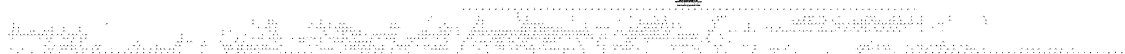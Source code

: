 # Network structure generated by ABC

digraph network {
size = "7.5,10";
center = true;
edge [dir = back];

{
  node [shape = plaintext];
  edge [style = invis];
  LevelTitle1 [label=""];
  LevelTitle2 [label=""];
  Level12 [label = ""];
  Level11 [label = ""];
  Level10 [label = ""];
  Level9 [label = ""];
  Level8 [label = ""];
  Level7 [label = ""];
  Level6 [label = ""];
  Level5 [label = ""];
  Level4 [label = ""];
  Level3 [label = ""];
  Level2 [label = ""];
  Level1 [label = ""];
  Level0 [label = ""];
  LevelTitle1 ->  LevelTitle2 ->  Level12 ->  Level11 ->  Level10 ->  Level9 ->  Level8 ->  Level7 ->  Level6 ->  Level5 ->  Level4 ->  Level3 ->  Level2 ->  Level1 ->  Level0;
}

{
  rank = same;
  LevelTitle1;
  title1 [shape=plaintext,
          fontsize=20,
          fontname = "Times-Roman",
          label="Network structure visualized by ABC\nBenchmark \"top\". Time was Thu Oct  8 20:19:16 2020. "
         ];
}

{
  rank = same;
  LevelTitle2;
  title2 [shape=plaintext,
          fontsize=18,
          fontname = "Times-Roman",
          label="The network contains 756 logic nodes and 0 latches.\n"
         ];
}

{
  rank = same;
  Level12;
  Node95 [label = "pc3", shape = invtriangle, color = coral, fillcolor = coral];
  Node96 [label = "pd4", shape = invtriangle, color = coral, fillcolor = coral];
  Node97 [label = "pe5", shape = invtriangle, color = coral, fillcolor = coral];
  Node98 [label = "pb3", shape = invtriangle, color = coral, fillcolor = coral];
  Node99 [label = "pd5", shape = invtriangle, color = coral, fillcolor = coral];
  Node100 [label = "pe4", shape = invtriangle, color = coral, fillcolor = coral];
  Node101 [label = "pa3", shape = invtriangle, color = coral, fillcolor = coral];
  Node102 [label = "pf4", shape = invtriangle, color = coral, fillcolor = coral];
  Node103 [label = "pg5", shape = invtriangle, color = coral, fillcolor = coral];
  Node104 [label = "pf5", shape = invtriangle, color = coral, fillcolor = coral];
  Node105 [label = "pg4", shape = invtriangle, color = coral, fillcolor = coral];
  Node106 [label = "pa5", shape = invtriangle, color = coral, fillcolor = coral];
  Node107 [label = "pg3", shape = invtriangle, color = coral, fillcolor = coral];
  Node108 [label = "pa4", shape = invtriangle, color = coral, fillcolor = coral];
  Node109 [label = "pf3", shape = invtriangle, color = coral, fillcolor = coral];
  Node110 [label = "pb4", shape = invtriangle, color = coral, fillcolor = coral];
  Node111 [label = "pc5", shape = invtriangle, color = coral, fillcolor = coral];
  Node112 [label = "pe3", shape = invtriangle, color = coral, fillcolor = coral];
  Node113 [label = "pb5", shape = invtriangle, color = coral, fillcolor = coral];
  Node114 [label = "pc4", shape = invtriangle, color = coral, fillcolor = coral];
  Node115 [label = "pd3", shape = invtriangle, color = coral, fillcolor = coral];
  Node116 [label = "pk3", shape = invtriangle, color = coral, fillcolor = coral];
  Node117 [label = "pl4", shape = invtriangle, color = coral, fillcolor = coral];
  Node118 [label = "pm5", shape = invtriangle, color = coral, fillcolor = coral];
  Node119 [label = "pj3", shape = invtriangle, color = coral, fillcolor = coral];
  Node120 [label = "pl5", shape = invtriangle, color = coral, fillcolor = coral];
  Node121 [label = "pm4", shape = invtriangle, color = coral, fillcolor = coral];
  Node122 [label = "pi3", shape = invtriangle, color = coral, fillcolor = coral];
  Node123 [label = "pn4", shape = invtriangle, color = coral, fillcolor = coral];
  Node124 [label = "po5", shape = invtriangle, color = coral, fillcolor = coral];
  Node125 [label = "ph3", shape = invtriangle, color = coral, fillcolor = coral];
  Node126 [label = "pn5", shape = invtriangle, color = coral, fillcolor = coral];
  Node127 [label = "po4", shape = invtriangle, color = coral, fillcolor = coral];
  Node128 [label = "ph4", shape = invtriangle, color = coral, fillcolor = coral];
  Node129 [label = "pi5", shape = invtriangle, color = coral, fillcolor = coral];
  Node130 [label = "po3", shape = invtriangle, color = coral, fillcolor = coral];
  Node131 [label = "ph5", shape = invtriangle, color = coral, fillcolor = coral];
  Node132 [label = "pi4", shape = invtriangle, color = coral, fillcolor = coral];
  Node133 [label = "pn3", shape = invtriangle, color = coral, fillcolor = coral];
  Node134 [label = "pj4", shape = invtriangle, color = coral, fillcolor = coral];
  Node135 [label = "pk5", shape = invtriangle, color = coral, fillcolor = coral];
  Node136 [label = "pm3", shape = invtriangle, color = coral, fillcolor = coral];
  Node137 [label = "pj5", shape = invtriangle, color = coral, fillcolor = coral];
  Node138 [label = "pk4", shape = invtriangle, color = coral, fillcolor = coral];
  Node139 [label = "pl3", shape = invtriangle, color = coral, fillcolor = coral];
  Node140 [label = "ps3", shape = invtriangle, color = coral, fillcolor = coral];
  Node141 [label = "pt4", shape = invtriangle, color = coral, fillcolor = coral];
  Node142 [label = "pr3", shape = invtriangle, color = coral, fillcolor = coral];
  Node143 [label = "pu4", shape = invtriangle, color = coral, fillcolor = coral];
  Node144 [label = "pq3", shape = invtriangle, color = coral, fillcolor = coral];
  Node145 [label = "pv4", shape = invtriangle, color = coral, fillcolor = coral];
  Node146 [label = "pp3", shape = invtriangle, color = coral, fillcolor = coral];
  Node147 [label = "pw4", shape = invtriangle, color = coral, fillcolor = coral];
  Node148 [label = "pp4", shape = invtriangle, color = coral, fillcolor = coral];
  Node149 [label = "pw3", shape = invtriangle, color = coral, fillcolor = coral];
  Node150 [label = "pq4", shape = invtriangle, color = coral, fillcolor = coral];
  Node151 [label = "pv3", shape = invtriangle, color = coral, fillcolor = coral];
  Node152 [label = "pw2", shape = invtriangle, color = coral, fillcolor = coral];
  Node153 [label = "pr4", shape = invtriangle, color = coral, fillcolor = coral];
  Node154 [label = "pu3", shape = invtriangle, color = coral, fillcolor = coral];
  Node155 [label = "ps4", shape = invtriangle, color = coral, fillcolor = coral];
  Node156 [label = "pt3", shape = invtriangle, color = coral, fillcolor = coral];
  Node157 [label = "pz2", shape = invtriangle, color = coral, fillcolor = coral];
  Node158 [label = "pz3", shape = invtriangle, color = coral, fillcolor = coral];
  Node159 [label = "px2", shape = invtriangle, color = coral, fillcolor = coral];
  Node160 [label = "py3", shape = invtriangle, color = coral, fillcolor = coral];
  Node161 [label = "px3", shape = invtriangle, color = coral, fillcolor = coral];
  Node162 [label = "py2", shape = invtriangle, color = coral, fillcolor = coral];
  Node163 [label = "px4", shape = invtriangle, color = coral, fillcolor = coral];
  Node164 [label = "py4", shape = invtriangle, color = coral, fillcolor = coral];
  Node165 [label = "pz4", shape = invtriangle, color = coral, fillcolor = coral];
}

{
  rank = same;
  Level11;
  Node689 [label = "689\n", shape = ellipse];
}

{
  rank = same;
  Level10;
  Node330 [label = "330\n", shape = ellipse];
  Node353 [label = "353\n", shape = ellipse];
  Node407 [label = "407\n", shape = ellipse];
  Node420 [label = "420\n", shape = ellipse];
  Node454 [label = "454\n", shape = ellipse];
  Node488 [label = "488\n", shape = ellipse];
  Node501 [label = "501\n", shape = ellipse];
  Node536 [label = "536\n", shape = ellipse];
  Node590 [label = "590\n", shape = ellipse];
  Node619 [label = "619\n", shape = ellipse];
  Node630 [label = "630\n", shape = ellipse];
  Node642 [label = "642\n", shape = ellipse];
  Node681 [label = "681\n", shape = ellipse];
  Node688 [label = "688\n", shape = ellipse];
  Node741 [label = "741\n", shape = ellipse];
  Node755 [label = "755\n", shape = ellipse];
  Node767 [label = "767\n", shape = ellipse];
  Node779 [label = "779\n", shape = ellipse];
  Node791 [label = "791\n", shape = ellipse];
  Node802 [label = "802\n", shape = ellipse];
  Node820 [label = "820\n", shape = ellipse];
  Node839 [label = "839\n", shape = ellipse];
  Node851 [label = "851\n", shape = ellipse];
  Node893 [label = "893\n", shape = ellipse];
  Node904 [label = "904\n", shape = ellipse];
  Node915 [label = "915\n", shape = ellipse];
}

{
  rank = same;
  Level9;
  Node209 [label = "209\n", shape = ellipse];
  Node329 [label = "329\n", shape = ellipse];
  Node351 [label = "351\n", shape = ellipse];
  Node375 [label = "375\n", shape = ellipse];
  Node401 [label = "401\n", shape = ellipse];
  Node406 [label = "406\n", shape = ellipse];
  Node418 [label = "418\n", shape = ellipse];
  Node433 [label = "433\n", shape = ellipse];
  Node452 [label = "452\n", shape = ellipse];
  Node486 [label = "486\n", shape = ellipse];
  Node499 [label = "499\n", shape = ellipse];
  Node534 [label = "534\n", shape = ellipse];
  Node583 [label = "583\n", shape = ellipse];
  Node589 [label = "589\n", shape = ellipse];
  Node613 [label = "613\n", shape = ellipse];
  Node628 [label = "628\n", shape = ellipse];
  Node629 [label = "629\n", shape = ellipse];
  Node640 [label = "640\n", shape = ellipse];
  Node680 [label = "680\n", shape = ellipse];
  Node684 [label = "684\n", shape = ellipse];
  Node730 [label = "730\n", shape = ellipse];
  Node739 [label = "739\n", shape = ellipse];
  Node753 [label = "753\n", shape = ellipse];
  Node765 [label = "765\n", shape = ellipse];
  Node777 [label = "777\n", shape = ellipse];
  Node789 [label = "789\n", shape = ellipse];
  Node800 [label = "800\n", shape = ellipse];
  Node818 [label = "818\n", shape = ellipse];
  Node837 [label = "837\n", shape = ellipse];
  Node849 [label = "849\n", shape = ellipse];
  Node865 [label = "865\n", shape = ellipse];
  Node878 [label = "878\n", shape = ellipse];
  Node891 [label = "891\n", shape = ellipse];
  Node902 [label = "902\n", shape = ellipse];
  Node913 [label = "913\n", shape = ellipse];
}

{
  rank = same;
  Level8;
  Node184 [label = "184\n", shape = ellipse];
  Node205 [label = "205\n", shape = ellipse];
  Node208 [label = "208\n", shape = ellipse];
  Node234 [label = "234\n", shape = ellipse];
  Node278 [label = "278\n", shape = ellipse];
  Node302 [label = "302\n", shape = ellipse];
  Node313 [label = "313\n", shape = ellipse];
  Node350 [label = "350\n", shape = ellipse];
  Node352 [label = "352\n", shape = ellipse];
  Node371 [label = "371\n", shape = ellipse];
  Node374 [label = "374\n", shape = ellipse];
  Node397 [label = "397\n", shape = ellipse];
  Node400 [label = "400\n", shape = ellipse];
  Node405 [label = "405\n", shape = ellipse];
  Node417 [label = "417\n", shape = ellipse];
  Node419 [label = "419\n", shape = ellipse];
  Node429 [label = "429\n", shape = ellipse];
  Node432 [label = "432\n", shape = ellipse];
  Node451 [label = "451\n", shape = ellipse];
  Node453 [label = "453\n", shape = ellipse];
  Node485 [label = "485\n", shape = ellipse];
  Node487 [label = "487\n", shape = ellipse];
  Node498 [label = "498\n", shape = ellipse];
  Node500 [label = "500\n", shape = ellipse];
  Node512 [label = "512\n", shape = ellipse];
  Node533 [label = "533\n", shape = ellipse];
  Node535 [label = "535\n", shape = ellipse];
  Node582 [label = "582\n", shape = ellipse];
  Node588 [label = "588\n", shape = ellipse];
  Node612 [label = "612\n", shape = ellipse];
  Node618 [label = "618\n", shape = ellipse];
  Node626 [label = "626\n", shape = ellipse];
  Node627 [label = "627\n", shape = ellipse];
  Node639 [label = "639\n", shape = ellipse];
  Node641 [label = "641\n", shape = ellipse];
  Node677 [label = "677\n", shape = ellipse];
  Node679 [label = "679\n", shape = ellipse];
  Node682 [label = "682\n", shape = ellipse];
  Node683 [label = "683\n", shape = ellipse];
  Node722 [label = "722\n", shape = ellipse];
  Node729 [label = "729\n", shape = ellipse];
  Node738 [label = "738\n", shape = ellipse];
  Node740 [label = "740\n", shape = ellipse];
  Node752 [label = "752\n", shape = ellipse];
  Node754 [label = "754\n", shape = ellipse];
  Node764 [label = "764\n", shape = ellipse];
  Node766 [label = "766\n", shape = ellipse];
  Node776 [label = "776\n", shape = ellipse];
  Node778 [label = "778\n", shape = ellipse];
  Node788 [label = "788\n", shape = ellipse];
  Node790 [label = "790\n", shape = ellipse];
  Node799 [label = "799\n", shape = ellipse];
  Node801 [label = "801\n", shape = ellipse];
  Node817 [label = "817\n", shape = ellipse];
  Node819 [label = "819\n", shape = ellipse];
  Node836 [label = "836\n", shape = ellipse];
  Node838 [label = "838\n", shape = ellipse];
  Node848 [label = "848\n", shape = ellipse];
  Node850 [label = "850\n", shape = ellipse];
  Node861 [label = "861\n", shape = ellipse];
  Node864 [label = "864\n", shape = ellipse];
  Node874 [label = "874\n", shape = ellipse];
  Node877 [label = "877\n", shape = ellipse];
  Node890 [label = "890\n", shape = ellipse];
  Node892 [label = "892\n", shape = ellipse];
  Node901 [label = "901\n", shape = ellipse];
  Node903 [label = "903\n", shape = ellipse];
  Node912 [label = "912\n", shape = ellipse];
  Node914 [label = "914\n", shape = ellipse];
}

{
  rank = same;
  Level7;
  Node183 [label = "183\n", shape = ellipse];
  Node203 [label = "203\n", shape = ellipse];
  Node206 [label = "206\n", shape = ellipse];
  Node207 [label = "207\n", shape = ellipse];
  Node230 [label = "230\n", shape = ellipse];
  Node233 [label = "233\n", shape = ellipse];
  Node244 [label = "244\n", shape = ellipse];
  Node276 [label = "276\n", shape = ellipse];
  Node277 [label = "277\n", shape = ellipse];
  Node298 [label = "298\n", shape = ellipse];
  Node301 [label = "301\n", shape = ellipse];
  Node312 [label = "312\n", shape = ellipse];
  Node328 [label = "328\n", shape = ellipse];
  Node345 [label = "345\n", shape = ellipse];
  Node349 [label = "349\n", shape = ellipse];
  Node362 [label = "362\n", shape = ellipse];
  Node369 [label = "369\n", shape = ellipse];
  Node372 [label = "372\n", shape = ellipse];
  Node373 [label = "373\n", shape = ellipse];
  Node395 [label = "395\n", shape = ellipse];
  Node398 [label = "398\n", shape = ellipse];
  Node399 [label = "399\n", shape = ellipse];
  Node416 [label = "416\n", shape = ellipse];
  Node427 [label = "427\n", shape = ellipse];
  Node430 [label = "430\n", shape = ellipse];
  Node431 [label = "431\n", shape = ellipse];
  Node441 [label = "441\n", shape = ellipse];
  Node450 [label = "450\n", shape = ellipse];
  Node484 [label = "484\n", shape = ellipse];
  Node497 [label = "497\n", shape = ellipse];
  Node511 [label = "511\n", shape = ellipse];
  Node532 [label = "532\n", shape = ellipse];
  Node549 [label = "549\n", shape = ellipse];
  Node579 [label = "579\n", shape = ellipse];
  Node580 [label = "580\n", shape = ellipse];
  Node581 [label = "581\n", shape = ellipse];
  Node585 [label = "585\n", shape = ellipse];
  Node587 [label = "587\n", shape = ellipse];
  Node611 [label = "611\n", shape = ellipse];
  Node617 [label = "617\n", shape = ellipse];
  Node625 [label = "625\n", shape = ellipse];
  Node638 [label = "638\n", shape = ellipse];
  Node659 [label = "659\n", shape = ellipse];
  Node664 [label = "664\n", shape = ellipse];
  Node665 [label = "665\n", shape = ellipse];
  Node676 [label = "676\n", shape = ellipse];
  Node687 [label = "687\n", shape = ellipse];
  Node718 [label = "718\n", shape = ellipse];
  Node721 [label = "721\n", shape = ellipse];
  Node725 [label = "725\n", shape = ellipse];
  Node728 [label = "728\n", shape = ellipse];
  Node737 [label = "737\n", shape = ellipse];
  Node751 [label = "751\n", shape = ellipse];
  Node763 [label = "763\n", shape = ellipse];
  Node775 [label = "775\n", shape = ellipse];
  Node787 [label = "787\n", shape = ellipse];
  Node798 [label = "798\n", shape = ellipse];
  Node816 [label = "816\n", shape = ellipse];
  Node828 [label = "828\n", shape = ellipse];
  Node835 [label = "835\n", shape = ellipse];
  Node847 [label = "847\n", shape = ellipse];
  Node859 [label = "859\n", shape = ellipse];
  Node862 [label = "862\n", shape = ellipse];
  Node863 [label = "863\n", shape = ellipse];
  Node872 [label = "872\n", shape = ellipse];
  Node875 [label = "875\n", shape = ellipse];
  Node876 [label = "876\n", shape = ellipse];
  Node889 [label = "889\n", shape = ellipse];
  Node900 [label = "900\n", shape = ellipse];
  Node911 [label = "911\n", shape = ellipse];
}

{
  rank = same;
  Level6;
  Node176 [label = "176\n", shape = ellipse];
  Node182 [label = "182\n", shape = ellipse];
  Node196 [label = "196\n", shape = ellipse];
  Node200 [label = "200\n", shape = ellipse];
  Node201 [label = "201\n", shape = ellipse];
  Node202 [label = "202\n", shape = ellipse];
  Node228 [label = "228\n", shape = ellipse];
  Node229 [label = "229\n", shape = ellipse];
  Node231 [label = "231\n", shape = ellipse];
  Node232 [label = "232\n", shape = ellipse];
  Node243 [label = "243\n", shape = ellipse];
  Node252 [label = "252\n", shape = ellipse];
  Node272 [label = "272\n", shape = ellipse];
  Node273 [label = "273\n", shape = ellipse];
  Node274 [label = "274\n", shape = ellipse];
  Node275 [label = "275\n", shape = ellipse];
  Node296 [label = "296\n", shape = ellipse];
  Node297 [label = "297\n", shape = ellipse];
  Node299 [label = "299\n", shape = ellipse];
  Node300 [label = "300\n", shape = ellipse];
  Node311 [label = "311\n", shape = ellipse];
  Node327 [label = "327\n", shape = ellipse];
  Node338 [label = "338\n", shape = ellipse];
  Node344 [label = "344\n", shape = ellipse];
  Node348 [label = "348\n", shape = ellipse];
  Node361 [label = "361\n", shape = ellipse];
  Node368 [label = "368\n", shape = ellipse];
  Node388 [label = "388\n", shape = ellipse];
  Node394 [label = "394\n", shape = ellipse];
  Node404 [label = "404\n", shape = ellipse];
  Node409 [label = "409\n", shape = ellipse];
  Node412 [label = "412\n", shape = ellipse];
  Node415 [label = "415\n", shape = ellipse];
  Node426 [label = "426\n", shape = ellipse];
  Node436 [label = "436\n", shape = ellipse];
  Node446 [label = "446\n", shape = ellipse];
  Node449 [label = "449\n", shape = ellipse];
  Node480 [label = "480\n", shape = ellipse];
  Node483 [label = "483\n", shape = ellipse];
  Node493 [label = "493\n", shape = ellipse];
  Node496 [label = "496\n", shape = ellipse];
  Node510 [label = "510\n", shape = ellipse];
  Node525 [label = "525\n", shape = ellipse];
  Node528 [label = "528\n", shape = ellipse];
  Node531 [label = "531\n", shape = ellipse];
  Node565 [label = "565\n", shape = ellipse];
  Node566 [label = "566\n", shape = ellipse];
  Node567 [label = "567\n", shape = ellipse];
  Node570 [label = "570\n", shape = ellipse];
  Node577 [label = "577\n", shape = ellipse];
  Node578 [label = "578\n", shape = ellipse];
  Node584 [label = "584\n", shape = ellipse];
  Node586 [label = "586\n", shape = ellipse];
  Node603 [label = "603\n", shape = ellipse];
  Node604 [label = "604\n", shape = ellipse];
  Node605 [label = "605\n", shape = ellipse];
  Node606 [label = "606\n", shape = ellipse];
  Node615 [label = "615\n", shape = ellipse];
  Node622 [label = "622\n", shape = ellipse];
  Node624 [label = "624\n", shape = ellipse];
  Node634 [label = "634\n", shape = ellipse];
  Node637 [label = "637\n", shape = ellipse];
  Node656 [label = "656\n", shape = ellipse];
  Node658 [label = "658\n", shape = ellipse];
  Node678 [label = "678\n", shape = ellipse];
  Node685 [label = "685\n", shape = ellipse];
  Node716 [label = "716\n", shape = ellipse];
  Node717 [label = "717\n", shape = ellipse];
  Node719 [label = "719\n", shape = ellipse];
  Node720 [label = "720\n", shape = ellipse];
  Node723 [label = "723\n", shape = ellipse];
  Node724 [label = "724\n", shape = ellipse];
  Node726 [label = "726\n", shape = ellipse];
  Node727 [label = "727\n", shape = ellipse];
  Node733 [label = "733\n", shape = ellipse];
  Node736 [label = "736\n", shape = ellipse];
  Node747 [label = "747\n", shape = ellipse];
  Node750 [label = "750\n", shape = ellipse];
  Node759 [label = "759\n", shape = ellipse];
  Node762 [label = "762\n", shape = ellipse];
  Node771 [label = "771\n", shape = ellipse];
  Node774 [label = "774\n", shape = ellipse];
  Node783 [label = "783\n", shape = ellipse];
  Node786 [label = "786\n", shape = ellipse];
  Node794 [label = "794\n", shape = ellipse];
  Node797 [label = "797\n", shape = ellipse];
  Node809 [label = "809\n", shape = ellipse];
  Node812 [label = "812\n", shape = ellipse];
  Node815 [label = "815\n", shape = ellipse];
  Node827 [label = "827\n", shape = ellipse];
  Node831 [label = "831\n", shape = ellipse];
  Node834 [label = "834\n", shape = ellipse];
  Node843 [label = "843\n", shape = ellipse];
  Node846 [label = "846\n", shape = ellipse];
  Node858 [label = "858\n", shape = ellipse];
  Node871 [label = "871\n", shape = ellipse];
  Node885 [label = "885\n", shape = ellipse];
  Node888 [label = "888\n", shape = ellipse];
  Node896 [label = "896\n", shape = ellipse];
  Node899 [label = "899\n", shape = ellipse];
  Node907 [label = "907\n", shape = ellipse];
  Node910 [label = "910\n", shape = ellipse];
}

{
  rank = same;
  Level5;
  Node175 [label = "175\n", shape = ellipse];
  Node181 [label = "181\n", shape = ellipse];
  Node195 [label = "195\n", shape = ellipse];
  Node216 [label = "216\n", shape = ellipse];
  Node217 [label = "217\n", shape = ellipse];
  Node219 [label = "219\n", shape = ellipse];
  Node220 [label = "220\n", shape = ellipse];
  Node222 [label = "222\n", shape = ellipse];
  Node225 [label = "225\n", shape = ellipse];
  Node226 [label = "226\n", shape = ellipse];
  Node227 [label = "227\n", shape = ellipse];
  Node240 [label = "240\n", shape = ellipse];
  Node241 [label = "241\n", shape = ellipse];
  Node242 [label = "242\n", shape = ellipse];
  Node250 [label = "250\n", shape = ellipse];
  Node261 [label = "261\n", shape = ellipse];
  Node269 [label = "269\n", shape = ellipse];
  Node285 [label = "285\n", shape = ellipse];
  Node286 [label = "286\n", shape = ellipse];
  Node288 [label = "288\n", shape = ellipse];
  Node289 [label = "289\n", shape = ellipse];
  Node291 [label = "291\n", shape = ellipse];
  Node293 [label = "293\n", shape = ellipse];
  Node294 [label = "294\n", shape = ellipse];
  Node295 [label = "295\n", shape = ellipse];
  Node309 [label = "309\n", shape = ellipse];
  Node326 [label = "326\n", shape = ellipse];
  Node337 [label = "337\n", shape = ellipse];
  Node342 [label = "342\n", shape = ellipse];
  Node347 [label = "347\n", shape = ellipse];
  Node360 [label = "360\n", shape = ellipse];
  Node384 [label = "384\n", shape = ellipse];
  Node403 [label = "403\n", shape = ellipse];
  Node411 [label = "411\n", shape = ellipse];
  Node435 [label = "435\n", shape = ellipse];
  Node445 [label = "445\n", shape = ellipse];
  Node463 [label = "463\n", shape = ellipse];
  Node477 [label = "477\n", shape = ellipse];
  Node479 [label = "479\n", shape = ellipse];
  Node492 [label = "492\n", shape = ellipse];
  Node509 [label = "509\n", shape = ellipse];
  Node523 [label = "523\n", shape = ellipse];
  Node524 [label = "524\n", shape = ellipse];
  Node527 [label = "527\n", shape = ellipse];
  Node548 [label = "548\n", shape = ellipse];
  Node555 [label = "555\n", shape = ellipse];
  Node556 [label = "556\n", shape = ellipse];
  Node558 [label = "558\n", shape = ellipse];
  Node559 [label = "559\n", shape = ellipse];
  Node560 [label = "560\n", shape = ellipse];
  Node564 [label = "564\n", shape = ellipse];
  Node569 [label = "569\n", shape = ellipse];
  Node571 [label = "571\n", shape = ellipse];
  Node573 [label = "573\n", shape = ellipse];
  Node574 [label = "574\n", shape = ellipse];
  Node575 [label = "575\n", shape = ellipse];
  Node576 [label = "576\n", shape = ellipse];
  Node602 [label = "602\n", shape = ellipse];
  Node610 [label = "610\n", shape = ellipse];
  Node614 [label = "614\n", shape = ellipse];
  Node616 [label = "616\n", shape = ellipse];
  Node621 [label = "621\n", shape = ellipse];
  Node633 [label = "633\n", shape = ellipse];
  Node655 [label = "655\n", shape = ellipse];
  Node661 [label = "661\n", shape = ellipse];
  Node662 [label = "662\n", shape = ellipse];
  Node663 [label = "663\n", shape = ellipse];
  Node668 [label = "668\n", shape = ellipse];
  Node672 [label = "672\n", shape = ellipse];
  Node675 [label = "675\n", shape = ellipse];
  Node686 [label = "686\n", shape = ellipse];
  Node697 [label = "697\n", shape = ellipse];
  Node699 [label = "699\n", shape = ellipse];
  Node700 [label = "700\n", shape = ellipse];
  Node701 [label = "701\n", shape = ellipse];
  Node702 [label = "702\n", shape = ellipse];
  Node704 [label = "704\n", shape = ellipse];
  Node705 [label = "705\n", shape = ellipse];
  Node706 [label = "706\n", shape = ellipse];
  Node707 [label = "707\n", shape = ellipse];
  Node709 [label = "709\n", shape = ellipse];
  Node710 [label = "710\n", shape = ellipse];
  Node711 [label = "711\n", shape = ellipse];
  Node712 [label = "712\n", shape = ellipse];
  Node713 [label = "713\n", shape = ellipse];
  Node714 [label = "714\n", shape = ellipse];
  Node715 [label = "715\n", shape = ellipse];
  Node732 [label = "732\n", shape = ellipse];
  Node746 [label = "746\n", shape = ellipse];
  Node758 [label = "758\n", shape = ellipse];
  Node770 [label = "770\n", shape = ellipse];
  Node782 [label = "782\n", shape = ellipse];
  Node793 [label = "793\n", shape = ellipse];
  Node808 [label = "808\n", shape = ellipse];
  Node811 [label = "811\n", shape = ellipse];
  Node830 [label = "830\n", shape = ellipse];
  Node842 [label = "842\n", shape = ellipse];
  Node882 [label = "882\n", shape = ellipse];
  Node884 [label = "884\n", shape = ellipse];
  Node895 [label = "895\n", shape = ellipse];
  Node906 [label = "906\n", shape = ellipse];
}

{
  rank = same;
  Level4;
  Node174 [label = "174\n", shape = ellipse];
  Node180 [label = "180\n", shape = ellipse];
  Node189 [label = "189\n", shape = ellipse];
  Node194 [label = "194\n", shape = ellipse];
  Node215 [label = "215\n", shape = ellipse];
  Node218 [label = "218\n", shape = ellipse];
  Node221 [label = "221\n", shape = ellipse];
  Node224 [label = "224\n", shape = ellipse];
  Node239 [label = "239\n", shape = ellipse];
  Node249 [label = "249\n", shape = ellipse];
  Node259 [label = "259\n", shape = ellipse];
  Node267 [label = "267\n", shape = ellipse];
  Node284 [label = "284\n", shape = ellipse];
  Node287 [label = "287\n", shape = ellipse];
  Node290 [label = "290\n", shape = ellipse];
  Node292 [label = "292\n", shape = ellipse];
  Node308 [label = "308\n", shape = ellipse];
  Node317 [label = "317\n", shape = ellipse];
  Node324 [label = "324\n", shape = ellipse];
  Node325 [label = "325\n", shape = ellipse];
  Node336 [label = "336\n", shape = ellipse];
  Node341 [label = "341\n", shape = ellipse];
  Node346 [label = "346\n", shape = ellipse];
  Node358 [label = "358\n", shape = ellipse];
  Node364 [label = "364\n", shape = ellipse];
  Node383 [label = "383\n", shape = ellipse];
  Node390 [label = "390\n", shape = ellipse];
  Node402 [label = "402\n", shape = ellipse];
  Node410 [label = "410\n", shape = ellipse];
  Node422 [label = "422\n", shape = ellipse];
  Node434 [label = "434\n", shape = ellipse];
  Node444 [label = "444\n", shape = ellipse];
  Node462 [label = "462\n", shape = ellipse];
  Node475 [label = "475\n", shape = ellipse];
  Node478 [label = "478\n", shape = ellipse];
  Node491 [label = "491\n", shape = ellipse];
  Node503 [label = "503\n", shape = ellipse];
  Node508 [label = "508\n", shape = ellipse];
  Node519 [label = "519\n", shape = ellipse];
  Node520 [label = "520\n", shape = ellipse];
  Node521 [label = "521\n", shape = ellipse];
  Node522 [label = "522\n", shape = ellipse];
  Node526 [label = "526\n", shape = ellipse];
  Node546 [label = "546\n", shape = ellipse];
  Node554 [label = "554\n", shape = ellipse];
  Node557 [label = "557\n", shape = ellipse];
  Node563 [label = "563\n", shape = ellipse];
  Node568 [label = "568\n", shape = ellipse];
  Node572 [label = "572\n", shape = ellipse];
  Node595 [label = "595\n", shape = ellipse];
  Node596 [label = "596\n", shape = ellipse];
  Node598 [label = "598\n", shape = ellipse];
  Node599 [label = "599\n", shape = ellipse];
  Node601 [label = "601\n", shape = ellipse];
  Node608 [label = "608\n", shape = ellipse];
  Node609 [label = "609\n", shape = ellipse];
  Node620 [label = "620\n", shape = ellipse];
  Node632 [label = "632\n", shape = ellipse];
  Node646 [label = "646\n", shape = ellipse];
  Node652 [label = "652\n", shape = ellipse];
  Node660 [label = "660\n", shape = ellipse];
  Node667 [label = "667\n", shape = ellipse];
  Node671 [label = "671\n", shape = ellipse];
  Node673 [label = "673\n", shape = ellipse];
  Node674 [label = "674\n", shape = ellipse];
  Node696 [label = "696\n", shape = ellipse];
  Node698 [label = "698\n", shape = ellipse];
  Node703 [label = "703\n", shape = ellipse];
  Node708 [label = "708\n", shape = ellipse];
  Node731 [label = "731\n", shape = ellipse];
  Node745 [label = "745\n", shape = ellipse];
  Node757 [label = "757\n", shape = ellipse];
  Node769 [label = "769\n", shape = ellipse];
  Node781 [label = "781\n", shape = ellipse];
  Node792 [label = "792\n", shape = ellipse];
  Node806 [label = "806\n", shape = ellipse];
  Node810 [label = "810\n", shape = ellipse];
  Node823 [label = "823\n", shape = ellipse];
  Node829 [label = "829\n", shape = ellipse];
  Node841 [label = "841\n", shape = ellipse];
  Node854 [label = "854\n", shape = ellipse];
  Node867 [label = "867\n", shape = ellipse];
  Node881 [label = "881\n", shape = ellipse];
  Node883 [label = "883\n", shape = ellipse];
  Node894 [label = "894\n", shape = ellipse];
  Node905 [label = "905\n", shape = ellipse];
}

{
  rank = same;
  Level3;
  Node170 [label = "170\n", shape = ellipse];
  Node179 [label = "179\n", shape = ellipse];
  Node187 [label = "187\n", shape = ellipse];
  Node192 [label = "192\n", shape = ellipse];
  Node204 [label = "204\n", shape = ellipse];
  Node214 [label = "214\n", shape = ellipse];
  Node238 [label = "238\n", shape = ellipse];
  Node248 [label = "248\n", shape = ellipse];
  Node258 [label = "258\n", shape = ellipse];
  Node260 [label = "260\n", shape = ellipse];
  Node264 [label = "264\n", shape = ellipse];
  Node283 [label = "283\n", shape = ellipse];
  Node305 [label = "305\n", shape = ellipse];
  Node306 [label = "306\n", shape = ellipse];
  Node307 [label = "307\n", shape = ellipse];
  Node316 [label = "316\n", shape = ellipse];
  Node319 [label = "319\n", shape = ellipse];
  Node320 [label = "320\n", shape = ellipse];
  Node322 [label = "322\n", shape = ellipse];
  Node333 [label = "333\n", shape = ellipse];
  Node340 [label = "340\n", shape = ellipse];
  Node354 [label = "354\n", shape = ellipse];
  Node370 [label = "370\n", shape = ellipse];
  Node382 [label = "382\n", shape = ellipse];
  Node387 [label = "387\n", shape = ellipse];
  Node396 [label = "396\n", shape = ellipse];
  Node428 [label = "428\n", shape = ellipse];
  Node440 [label = "440\n", shape = ellipse];
  Node459 [label = "459\n", shape = ellipse];
  Node468 [label = "468\n", shape = ellipse];
  Node476 [label = "476\n", shape = ellipse];
  Node502 [label = "502\n", shape = ellipse];
  Node506 [label = "506\n", shape = ellipse];
  Node507 [label = "507\n", shape = ellipse];
  Node518 [label = "518\n", shape = ellipse];
  Node539 [label = "539\n", shape = ellipse];
  Node547 [label = "547\n", shape = ellipse];
  Node553 [label = "553\n", shape = ellipse];
  Node562 [label = "562\n", shape = ellipse];
  Node594 [label = "594\n", shape = ellipse];
  Node597 [label = "597\n", shape = ellipse];
  Node600 [label = "600\n", shape = ellipse];
  Node607 [label = "607\n", shape = ellipse];
  Node645 [label = "645\n", shape = ellipse];
  Node651 [label = "651\n", shape = ellipse];
  Node666 [label = "666\n", shape = ellipse];
  Node670 [label = "670\n", shape = ellipse];
  Node695 [label = "695\n", shape = ellipse];
  Node805 [label = "805\n", shape = ellipse];
  Node822 [label = "822\n", shape = ellipse];
  Node860 [label = "860\n", shape = ellipse];
  Node873 [label = "873\n", shape = ellipse];
  Node880 [label = "880\n", shape = ellipse];
}

{
  rank = same;
  Level2;
  Node169 [label = "169\n", shape = ellipse];
  Node173 [label = "173\n", shape = ellipse];
  Node177 [label = "177\n", shape = ellipse];
  Node186 [label = "186\n", shape = ellipse];
  Node191 [label = "191\n", shape = ellipse];
  Node197 [label = "197\n", shape = ellipse];
  Node198 [label = "198\n", shape = ellipse];
  Node199 [label = "199\n", shape = ellipse];
  Node213 [label = "213\n", shape = ellipse];
  Node223 [label = "223\n", shape = ellipse];
  Node237 [label = "237\n", shape = ellipse];
  Node247 [label = "247\n", shape = ellipse];
  Node254 [label = "254\n", shape = ellipse];
  Node256 [label = "256\n", shape = ellipse];
  Node263 [label = "263\n", shape = ellipse];
  Node268 [label = "268\n", shape = ellipse];
  Node271 [label = "271\n", shape = ellipse];
  Node281 [label = "281\n", shape = ellipse];
  Node282 [label = "282\n", shape = ellipse];
  Node304 [label = "304\n", shape = ellipse];
  Node315 [label = "315\n", shape = ellipse];
  Node318 [label = "318\n", shape = ellipse];
  Node321 [label = "321\n", shape = ellipse];
  Node332 [label = "332\n", shape = ellipse];
  Node335 [label = "335\n", shape = ellipse];
  Node343 [label = "343\n", shape = ellipse];
  Node359 [label = "359\n", shape = ellipse];
  Node365 [label = "365\n", shape = ellipse];
  Node366 [label = "366\n", shape = ellipse];
  Node367 [label = "367\n", shape = ellipse];
  Node380 [label = "380\n", shape = ellipse];
  Node381 [label = "381\n", shape = ellipse];
  Node385 [label = "385\n", shape = ellipse];
  Node391 [label = "391\n", shape = ellipse];
  Node392 [label = "392\n", shape = ellipse];
  Node393 [label = "393\n", shape = ellipse];
  Node414 [label = "414\n", shape = ellipse];
  Node423 [label = "423\n", shape = ellipse];
  Node424 [label = "424\n", shape = ellipse];
  Node425 [label = "425\n", shape = ellipse];
  Node439 [label = "439\n", shape = ellipse];
  Node443 [label = "443\n", shape = ellipse];
  Node448 [label = "448\n", shape = ellipse];
  Node456 [label = "456\n", shape = ellipse];
  Node458 [label = "458\n", shape = ellipse];
  Node461 [label = "461\n", shape = ellipse];
  Node465 [label = "465\n", shape = ellipse];
  Node467 [label = "467\n", shape = ellipse];
  Node470 [label = "470\n", shape = ellipse];
  Node472 [label = "472\n", shape = ellipse];
  Node474 [label = "474\n", shape = ellipse];
  Node482 [label = "482\n", shape = ellipse];
  Node490 [label = "490\n", shape = ellipse];
  Node495 [label = "495\n", shape = ellipse];
  Node505 [label = "505\n", shape = ellipse];
  Node514 [label = "514\n", shape = ellipse];
  Node517 [label = "517\n", shape = ellipse];
  Node530 [label = "530\n", shape = ellipse];
  Node538 [label = "538\n", shape = ellipse];
  Node541 [label = "541\n", shape = ellipse];
  Node543 [label = "543\n", shape = ellipse];
  Node545 [label = "545\n", shape = ellipse];
  Node552 [label = "552\n", shape = ellipse];
  Node561 [label = "561\n", shape = ellipse];
  Node593 [label = "593\n", shape = ellipse];
  Node636 [label = "636\n", shape = ellipse];
  Node644 [label = "644\n", shape = ellipse];
  Node649 [label = "649\n", shape = ellipse];
  Node654 [label = "654\n", shape = ellipse];
  Node657 [label = "657\n", shape = ellipse];
  Node691 [label = "691\n", shape = ellipse];
  Node693 [label = "693\n", shape = ellipse];
  Node694 [label = "694\n", shape = ellipse];
  Node735 [label = "735\n", shape = ellipse];
  Node743 [label = "743\n", shape = ellipse];
  Node749 [label = "749\n", shape = ellipse];
  Node761 [label = "761\n", shape = ellipse];
  Node773 [label = "773\n", shape = ellipse];
  Node785 [label = "785\n", shape = ellipse];
  Node796 [label = "796\n", shape = ellipse];
  Node804 [label = "804\n", shape = ellipse];
  Node814 [label = "814\n", shape = ellipse];
  Node821 [label = "821\n", shape = ellipse];
  Node826 [label = "826\n", shape = ellipse];
  Node833 [label = "833\n", shape = ellipse];
  Node845 [label = "845\n", shape = ellipse];
  Node855 [label = "855\n", shape = ellipse];
  Node856 [label = "856\n", shape = ellipse];
  Node857 [label = "857\n", shape = ellipse];
  Node868 [label = "868\n", shape = ellipse];
  Node869 [label = "869\n", shape = ellipse];
  Node870 [label = "870\n", shape = ellipse];
  Node879 [label = "879\n", shape = ellipse];
  Node887 [label = "887\n", shape = ellipse];
  Node898 [label = "898\n", shape = ellipse];
  Node909 [label = "909\n", shape = ellipse];
}

{
  rank = same;
  Level1;
  Node166 [label = "166\n", shape = ellipse];
  Node167 [label = "167\n", shape = ellipse];
  Node168 [label = "168\n", shape = ellipse];
  Node171 [label = "171\n", shape = ellipse];
  Node172 [label = "172\n", shape = ellipse];
  Node178 [label = "178\n", shape = ellipse];
  Node185 [label = "185\n", shape = ellipse];
  Node188 [label = "188\n", shape = ellipse];
  Node190 [label = "190\n", shape = ellipse];
  Node193 [label = "193\n", shape = ellipse];
  Node210 [label = "210\n", shape = ellipse];
  Node211 [label = "211\n", shape = ellipse];
  Node212 [label = "212\n", shape = ellipse];
  Node235 [label = "235\n", shape = ellipse];
  Node236 [label = "236\n", shape = ellipse];
  Node245 [label = "245\n", shape = ellipse];
  Node246 [label = "246\n", shape = ellipse];
  Node251 [label = "251\n", shape = ellipse];
  Node253 [label = "253\n", shape = ellipse];
  Node255 [label = "255\n", shape = ellipse];
  Node257 [label = "257\n", shape = ellipse];
  Node262 [label = "262\n", shape = ellipse];
  Node265 [label = "265\n", shape = ellipse];
  Node266 [label = "266\n", shape = ellipse];
  Node270 [label = "270\n", shape = ellipse];
  Node279 [label = "279\n", shape = ellipse];
  Node280 [label = "280\n", shape = ellipse];
  Node303 [label = "303\n", shape = ellipse];
  Node310 [label = "310\n", shape = ellipse];
  Node314 [label = "314\n", shape = ellipse];
  Node323 [label = "323\n", shape = ellipse];
  Node331 [label = "331\n", shape = ellipse];
  Node334 [label = "334\n", shape = ellipse];
  Node339 [label = "339\n", shape = ellipse];
  Node355 [label = "355\n", shape = ellipse];
  Node356 [label = "356\n", shape = ellipse];
  Node357 [label = "357\n", shape = ellipse];
  Node363 [label = "363\n", shape = ellipse];
  Node376 [label = "376\n", shape = ellipse];
  Node377 [label = "377\n", shape = ellipse];
  Node378 [label = "378\n", shape = ellipse];
  Node379 [label = "379\n", shape = ellipse];
  Node386 [label = "386\n", shape = ellipse];
  Node389 [label = "389\n", shape = ellipse];
  Node408 [label = "408\n", shape = ellipse];
  Node413 [label = "413\n", shape = ellipse];
  Node421 [label = "421\n", shape = ellipse];
  Node437 [label = "437\n", shape = ellipse];
  Node438 [label = "438\n", shape = ellipse];
  Node442 [label = "442\n", shape = ellipse];
  Node447 [label = "447\n", shape = ellipse];
  Node455 [label = "455\n", shape = ellipse];
  Node457 [label = "457\n", shape = ellipse];
  Node460 [label = "460\n", shape = ellipse];
  Node464 [label = "464\n", shape = ellipse];
  Node466 [label = "466\n", shape = ellipse];
  Node469 [label = "469\n", shape = ellipse];
  Node471 [label = "471\n", shape = ellipse];
  Node473 [label = "473\n", shape = ellipse];
  Node481 [label = "481\n", shape = ellipse];
  Node489 [label = "489\n", shape = ellipse];
  Node494 [label = "494\n", shape = ellipse];
  Node504 [label = "504\n", shape = ellipse];
  Node513 [label = "513\n", shape = ellipse];
  Node515 [label = "515\n", shape = ellipse];
  Node516 [label = "516\n", shape = ellipse];
  Node529 [label = "529\n", shape = ellipse];
  Node537 [label = "537\n", shape = ellipse];
  Node540 [label = "540\n", shape = ellipse];
  Node542 [label = "542\n", shape = ellipse];
  Node544 [label = "544\n", shape = ellipse];
  Node550 [label = "550\n", shape = ellipse];
  Node551 [label = "551\n", shape = ellipse];
  Node591 [label = "591\n", shape = ellipse];
  Node592 [label = "592\n", shape = ellipse];
  Node623 [label = "623\n", shape = ellipse];
  Node631 [label = "631\n", shape = ellipse];
  Node635 [label = "635\n", shape = ellipse];
  Node643 [label = "643\n", shape = ellipse];
  Node647 [label = "647\n", shape = ellipse];
  Node648 [label = "648\n", shape = ellipse];
  Node650 [label = "650\n", shape = ellipse];
  Node653 [label = "653\n", shape = ellipse];
  Node669 [label = "669\n", shape = ellipse];
  Node690 [label = "690\n", shape = ellipse];
  Node692 [label = "692\n", shape = ellipse];
  Node734 [label = "734\n", shape = ellipse];
  Node742 [label = "742\n", shape = ellipse];
  Node744 [label = "744\n", shape = ellipse];
  Node748 [label = "748\n", shape = ellipse];
  Node756 [label = "756\n", shape = ellipse];
  Node760 [label = "760\n", shape = ellipse];
  Node768 [label = "768\n", shape = ellipse];
  Node772 [label = "772\n", shape = ellipse];
  Node780 [label = "780\n", shape = ellipse];
  Node784 [label = "784\n", shape = ellipse];
  Node795 [label = "795\n", shape = ellipse];
  Node803 [label = "803\n", shape = ellipse];
  Node807 [label = "807\n", shape = ellipse];
  Node813 [label = "813\n", shape = ellipse];
  Node824 [label = "824\n", shape = ellipse];
  Node825 [label = "825\n", shape = ellipse];
  Node832 [label = "832\n", shape = ellipse];
  Node840 [label = "840\n", shape = ellipse];
  Node844 [label = "844\n", shape = ellipse];
  Node852 [label = "852\n", shape = ellipse];
  Node853 [label = "853\n", shape = ellipse];
  Node866 [label = "866\n", shape = ellipse];
  Node886 [label = "886\n", shape = ellipse];
  Node897 [label = "897\n", shape = ellipse];
  Node908 [label = "908\n", shape = ellipse];
  Node916 [label = "916\n", shape = ellipse];
  Node917 [label = "917\n", shape = ellipse];
  Node918 [label = "918\n", shape = ellipse];
  Node919 [label = "919\n", shape = ellipse];
  Node920 [label = "920\n", shape = ellipse];
  Node921 [label = "921\n", shape = ellipse];
}

{
  rank = same;
  Level0;
  Node1 [label = "pa1", shape = triangle, color = coral, fillcolor = coral];
  Node2 [label = "pb2", shape = triangle, color = coral, fillcolor = coral];
  Node3 [label = "pp", shape = triangle, color = coral, fillcolor = coral];
  Node4 [label = "pa0", shape = triangle, color = coral, fillcolor = coral];
  Node5 [label = "pc2", shape = triangle, color = coral, fillcolor = coral];
  Node6 [label = "pq", shape = triangle, color = coral, fillcolor = coral];
  Node7 [label = "pb0", shape = triangle, color = coral, fillcolor = coral];
  Node8 [label = "pc1", shape = triangle, color = coral, fillcolor = coral];
  Node9 [label = "pr", shape = triangle, color = coral, fillcolor = coral];
  Node10 [label = "pa2", shape = triangle, color = coral, fillcolor = coral];
  Node11 [label = "pb1", shape = triangle, color = coral, fillcolor = coral];
  Node12 [label = "pc0", shape = triangle, color = coral, fillcolor = coral];
  Node13 [label = "ps", shape = triangle, color = coral, fillcolor = coral];
  Node14 [label = "pd0", shape = triangle, color = coral, fillcolor = coral];
  Node15 [label = "pe1", shape = triangle, color = coral, fillcolor = coral];
  Node16 [label = "pf2", shape = triangle, color = coral, fillcolor = coral];
  Node17 [label = "pt", shape = triangle, color = coral, fillcolor = coral];
  Node18 [label = "pd1", shape = triangle, color = coral, fillcolor = coral];
  Node19 [label = "pe0", shape = triangle, color = coral, fillcolor = coral];
  Node20 [label = "pg2", shape = triangle, color = coral, fillcolor = coral];
  Node21 [label = "pu", shape = triangle, color = coral, fillcolor = coral];
  Node22 [label = "pd2", shape = triangle, color = coral, fillcolor = coral];
  Node23 [label = "pf0", shape = triangle, color = coral, fillcolor = coral];
  Node24 [label = "pg1", shape = triangle, color = coral, fillcolor = coral];
  Node25 [label = "pv", shape = triangle, color = coral, fillcolor = coral];
  Node26 [label = "pe2", shape = triangle, color = coral, fillcolor = coral];
  Node27 [label = "pf1", shape = triangle, color = coral, fillcolor = coral];
  Node28 [label = "pg0", shape = triangle, color = coral, fillcolor = coral];
  Node29 [label = "pw", shape = triangle, color = coral, fillcolor = coral];
  Node30 [label = "ph0", shape = triangle, color = coral, fillcolor = coral];
  Node31 [label = "pi1", shape = triangle, color = coral, fillcolor = coral];
  Node32 [label = "pj2", shape = triangle, color = coral, fillcolor = coral];
  Node33 [label = "px", shape = triangle, color = coral, fillcolor = coral];
  Node34 [label = "ph1", shape = triangle, color = coral, fillcolor = coral];
  Node35 [label = "pi0", shape = triangle, color = coral, fillcolor = coral];
  Node36 [label = "pk2", shape = triangle, color = coral, fillcolor = coral];
  Node37 [label = "py", shape = triangle, color = coral, fillcolor = coral];
  Node38 [label = "ph2", shape = triangle, color = coral, fillcolor = coral];
  Node39 [label = "pk1", shape = triangle, color = coral, fillcolor = coral];
  Node40 [label = "pz", shape = triangle, color = coral, fillcolor = coral];
  Node41 [label = "pi2", shape = triangle, color = coral, fillcolor = coral];
  Node42 [label = "pj1", shape = triangle, color = coral, fillcolor = coral];
  Node43 [label = "pk0", shape = triangle, color = coral, fillcolor = coral];
  Node44 [label = "pl0", shape = triangle, color = coral, fillcolor = coral];
  Node45 [label = "pm1", shape = triangle, color = coral, fillcolor = coral];
  Node46 [label = "pn2", shape = triangle, color = coral, fillcolor = coral];
  Node47 [label = "pl1", shape = triangle, color = coral, fillcolor = coral];
  Node48 [label = "pm0", shape = triangle, color = coral, fillcolor = coral];
  Node49 [label = "po2", shape = triangle, color = coral, fillcolor = coral];
  Node50 [label = "pl2", shape = triangle, color = coral, fillcolor = coral];
  Node51 [label = "pn0", shape = triangle, color = coral, fillcolor = coral];
  Node52 [label = "po1", shape = triangle, color = coral, fillcolor = coral];
  Node53 [label = "pm2", shape = triangle, color = coral, fillcolor = coral];
  Node54 [label = "pn1", shape = triangle, color = coral, fillcolor = coral];
  Node55 [label = "po0", shape = triangle, color = coral, fillcolor = coral];
  Node56 [label = "pp0", shape = triangle, color = coral, fillcolor = coral];
  Node57 [label = "pq1", shape = triangle, color = coral, fillcolor = coral];
  Node58 [label = "pr2", shape = triangle, color = coral, fillcolor = coral];
  Node59 [label = "pa", shape = triangle, color = coral, fillcolor = coral];
  Node60 [label = "pp1", shape = triangle, color = coral, fillcolor = coral];
  Node61 [label = "pq0", shape = triangle, color = coral, fillcolor = coral];
  Node62 [label = "ps2", shape = triangle, color = coral, fillcolor = coral];
  Node63 [label = "pb", shape = triangle, color = coral, fillcolor = coral];
  Node64 [label = "pp2", shape = triangle, color = coral, fillcolor = coral];
  Node65 [label = "pr0", shape = triangle, color = coral, fillcolor = coral];
  Node66 [label = "ps1", shape = triangle, color = coral, fillcolor = coral];
  Node67 [label = "pq2", shape = triangle, color = coral, fillcolor = coral];
  Node68 [label = "pr1", shape = triangle, color = coral, fillcolor = coral];
  Node69 [label = "ps0", shape = triangle, color = coral, fillcolor = coral];
  Node70 [label = "pt0", shape = triangle, color = coral, fillcolor = coral];
  Node71 [label = "pu1", shape = triangle, color = coral, fillcolor = coral];
  Node72 [label = "pv2", shape = triangle, color = coral, fillcolor = coral];
  Node73 [label = "pt1", shape = triangle, color = coral, fillcolor = coral];
  Node74 [label = "pu0", shape = triangle, color = coral, fillcolor = coral];
  Node75 [label = "pt2", shape = triangle, color = coral, fillcolor = coral];
  Node76 [label = "pv0", shape = triangle, color = coral, fillcolor = coral];
  Node77 [label = "pw1", shape = triangle, color = coral, fillcolor = coral];
  Node78 [label = "pg", shape = triangle, color = coral, fillcolor = coral];
  Node79 [label = "pu2", shape = triangle, color = coral, fillcolor = coral];
  Node80 [label = "pv1", shape = triangle, color = coral, fillcolor = coral];
  Node81 [label = "pw0", shape = triangle, color = coral, fillcolor = coral];
  Node82 [label = "ph", shape = triangle, color = coral, fillcolor = coral];
  Node83 [label = "px0", shape = triangle, color = coral, fillcolor = coral];
  Node84 [label = "py1", shape = triangle, color = coral, fillcolor = coral];
  Node85 [label = "pi", shape = triangle, color = coral, fillcolor = coral];
  Node86 [label = "px1", shape = triangle, color = coral, fillcolor = coral];
  Node87 [label = "py0", shape = triangle, color = coral, fillcolor = coral];
  Node88 [label = "pz0", shape = triangle, color = coral, fillcolor = coral];
  Node89 [label = "pk", shape = triangle, color = coral, fillcolor = coral];
  Node90 [label = "pz1", shape = triangle, color = coral, fillcolor = coral];
  Node91 [label = "pl", shape = triangle, color = coral, fillcolor = coral];
  Node92 [label = "pm", shape = triangle, color = coral, fillcolor = coral];
  Node93 [label = "pn", shape = triangle, color = coral, fillcolor = coral];
  Node94 [label = "po", shape = triangle, color = coral, fillcolor = coral];
}

title1 -> title2 [style = invis];
title2 -> Node95 [style = invis];
title2 -> Node96 [style = invis];
title2 -> Node97 [style = invis];
title2 -> Node98 [style = invis];
title2 -> Node99 [style = invis];
title2 -> Node100 [style = invis];
title2 -> Node101 [style = invis];
title2 -> Node102 [style = invis];
title2 -> Node103 [style = invis];
title2 -> Node104 [style = invis];
title2 -> Node105 [style = invis];
title2 -> Node106 [style = invis];
title2 -> Node107 [style = invis];
title2 -> Node108 [style = invis];
title2 -> Node109 [style = invis];
title2 -> Node110 [style = invis];
title2 -> Node111 [style = invis];
title2 -> Node112 [style = invis];
title2 -> Node113 [style = invis];
title2 -> Node114 [style = invis];
title2 -> Node115 [style = invis];
title2 -> Node116 [style = invis];
title2 -> Node117 [style = invis];
title2 -> Node118 [style = invis];
title2 -> Node119 [style = invis];
title2 -> Node120 [style = invis];
title2 -> Node121 [style = invis];
title2 -> Node122 [style = invis];
title2 -> Node123 [style = invis];
title2 -> Node124 [style = invis];
title2 -> Node125 [style = invis];
title2 -> Node126 [style = invis];
title2 -> Node127 [style = invis];
title2 -> Node128 [style = invis];
title2 -> Node129 [style = invis];
title2 -> Node130 [style = invis];
title2 -> Node131 [style = invis];
title2 -> Node132 [style = invis];
title2 -> Node133 [style = invis];
title2 -> Node134 [style = invis];
title2 -> Node135 [style = invis];
title2 -> Node136 [style = invis];
title2 -> Node137 [style = invis];
title2 -> Node138 [style = invis];
title2 -> Node139 [style = invis];
title2 -> Node140 [style = invis];
title2 -> Node141 [style = invis];
title2 -> Node142 [style = invis];
title2 -> Node143 [style = invis];
title2 -> Node144 [style = invis];
title2 -> Node145 [style = invis];
title2 -> Node146 [style = invis];
title2 -> Node147 [style = invis];
title2 -> Node148 [style = invis];
title2 -> Node149 [style = invis];
title2 -> Node150 [style = invis];
title2 -> Node151 [style = invis];
title2 -> Node152 [style = invis];
title2 -> Node153 [style = invis];
title2 -> Node154 [style = invis];
title2 -> Node155 [style = invis];
title2 -> Node156 [style = invis];
title2 -> Node157 [style = invis];
title2 -> Node158 [style = invis];
title2 -> Node159 [style = invis];
title2 -> Node160 [style = invis];
title2 -> Node161 [style = invis];
title2 -> Node162 [style = invis];
title2 -> Node163 [style = invis];
title2 -> Node164 [style = invis];
title2 -> Node165 [style = invis];
Node95 -> Node96 [style = invis];
Node96 -> Node97 [style = invis];
Node97 -> Node98 [style = invis];
Node98 -> Node99 [style = invis];
Node99 -> Node100 [style = invis];
Node100 -> Node101 [style = invis];
Node101 -> Node102 [style = invis];
Node102 -> Node103 [style = invis];
Node103 -> Node104 [style = invis];
Node104 -> Node105 [style = invis];
Node105 -> Node106 [style = invis];
Node106 -> Node107 [style = invis];
Node107 -> Node108 [style = invis];
Node108 -> Node109 [style = invis];
Node109 -> Node110 [style = invis];
Node110 -> Node111 [style = invis];
Node111 -> Node112 [style = invis];
Node112 -> Node113 [style = invis];
Node113 -> Node114 [style = invis];
Node114 -> Node115 [style = invis];
Node115 -> Node116 [style = invis];
Node116 -> Node117 [style = invis];
Node117 -> Node118 [style = invis];
Node118 -> Node119 [style = invis];
Node119 -> Node120 [style = invis];
Node120 -> Node121 [style = invis];
Node121 -> Node122 [style = invis];
Node122 -> Node123 [style = invis];
Node123 -> Node124 [style = invis];
Node124 -> Node125 [style = invis];
Node125 -> Node126 [style = invis];
Node126 -> Node127 [style = invis];
Node127 -> Node128 [style = invis];
Node128 -> Node129 [style = invis];
Node129 -> Node130 [style = invis];
Node130 -> Node131 [style = invis];
Node131 -> Node132 [style = invis];
Node132 -> Node133 [style = invis];
Node133 -> Node134 [style = invis];
Node134 -> Node135 [style = invis];
Node135 -> Node136 [style = invis];
Node136 -> Node137 [style = invis];
Node137 -> Node138 [style = invis];
Node138 -> Node139 [style = invis];
Node139 -> Node140 [style = invis];
Node140 -> Node141 [style = invis];
Node141 -> Node142 [style = invis];
Node142 -> Node143 [style = invis];
Node143 -> Node144 [style = invis];
Node144 -> Node145 [style = invis];
Node145 -> Node146 [style = invis];
Node146 -> Node147 [style = invis];
Node147 -> Node148 [style = invis];
Node148 -> Node149 [style = invis];
Node149 -> Node150 [style = invis];
Node150 -> Node151 [style = invis];
Node151 -> Node152 [style = invis];
Node152 -> Node153 [style = invis];
Node153 -> Node154 [style = invis];
Node154 -> Node155 [style = invis];
Node155 -> Node156 [style = invis];
Node156 -> Node157 [style = invis];
Node157 -> Node158 [style = invis];
Node158 -> Node159 [style = invis];
Node159 -> Node160 [style = invis];
Node160 -> Node161 [style = invis];
Node161 -> Node162 [style = invis];
Node162 -> Node163 [style = invis];
Node163 -> Node164 [style = invis];
Node164 -> Node165 [style = invis];
Node95 -> Node184 [style = solid];
Node96 -> Node209 [style = solid];
Node97 -> Node234 [style = solid];
Node98 -> Node916 [style = solid];
Node99 -> Node244 [style = solid];
Node100 -> Node252 [style = solid];
Node101 -> Node917 [style = solid];
Node102 -> Node261 [style = solid];
Node103 -> Node278 [style = solid];
Node104 -> Node302 [style = solid];
Node105 -> Node330 [style = solid];
Node106 -> Node353 [style = solid];
Node107 -> Node362 [style = solid];
Node108 -> Node375 [style = solid];
Node109 -> Node388 [style = solid];
Node110 -> Node401 [style = solid];
Node111 -> Node407 [style = solid];
Node112 -> Node409 [style = solid];
Node113 -> Node420 [style = solid];
Node114 -> Node433 [style = solid];
Node115 -> Node441 [style = solid];
Node116 -> Node443 [style = solid];
Node117 -> Node454 [style = solid];
Node118 -> Node463 [style = solid];
Node119 -> Node465 [style = solid];
Node120 -> Node477 [style = solid];
Node121 -> Node488 [style = solid];
Node122 -> Node490 [style = solid];
Node123 -> Node501 [style = solid];
Node124 -> Node512 [style = solid];
Node125 -> Node514 [style = solid];
Node126 -> Node525 [style = solid];
Node127 -> Node536 [style = solid];
Node128 -> Node549 [style = solid];
Node129 -> Node590 [style = solid];
Node130 -> Node591 [style = solid];
Node131 -> Node619 [style = solid];
Node132 -> Node630 [style = solid];
Node133 -> Node631 [style = solid];
Node134 -> Node642 [style = solid];
Node135 -> Node689 [style = solid];
Node136 -> Node691 [style = solid];
Node137 -> Node730 [style = solid];
Node138 -> Node741 [style = solid];
Node139 -> Node743 [style = solid];
Node140 -> Node744 [style = solid];
Node141 -> Node755 [style = solid];
Node142 -> Node756 [style = solid];
Node143 -> Node767 [style = solid];
Node144 -> Node768 [style = solid];
Node145 -> Node779 [style = solid];
Node146 -> Node780 [style = solid];
Node147 -> Node791 [style = solid];
Node148 -> Node802 [style = solid];
Node149 -> Node809 [style = solid];
Node150 -> Node820 [style = solid];
Node151 -> Node828 [style = solid];
Node152 -> Node918 [style = solid];
Node153 -> Node839 [style = solid];
Node154 -> Node840 [style = solid];
Node155 -> Node851 [style = solid];
Node156 -> Node852 [style = solid];
Node157 -> Node919 [style = solid];
Node158 -> Node865 [style = solid];
Node159 -> Node920 [style = solid];
Node160 -> Node878 [style = solid];
Node161 -> Node882 [style = solid];
Node162 -> Node921 [style = solid];
Node163 -> Node893 [style = solid];
Node164 -> Node904 [style = solid];
Node165 -> Node915 [style = solid];
Node166 -> Node30 [style = solid];
Node166 -> Node75 [style = solid];
Node167 -> Node30 [style = solid];
Node167 -> Node75 [style = solid];
Node168 -> Node67 [style = solid];
Node168 -> Node85 [style = solid];
Node169 -> Node166 [style = solid];
Node169 -> Node167 [style = solid];
Node170 -> Node168 [style = solid];
Node170 -> Node169 [style = solid];
Node171 -> Node46 [style = solid];
Node171 -> Node64 [style = solid];
Node172 -> Node49 [style = solid];
Node172 -> Node58 [style = solid];
Node173 -> Node171 [style = solid];
Node173 -> Node172 [style = solid];
Node174 -> Node15 [style = solid];
Node174 -> Node170 [style = solid];
Node175 -> Node173 [style = solid];
Node175 -> Node174 [style = solid];
Node176 -> Node35 [style = solid];
Node176 -> Node175 [style = solid];
Node177 -> Node15 [style = solid];
Node177 -> Node168 [style = solid];
Node178 -> Node46 [style = solid];
Node178 -> Node49 [style = solid];
Node179 -> Node177 [style = solid];
Node179 -> Node178 [style = solid];
Node180 -> Node58 [style = solid];
Node180 -> Node179 [style = solid];
Node181 -> Node64 [style = solid];
Node181 -> Node180 [style = solid];
Node182 -> Node62 [style = solid];
Node182 -> Node181 [style = solid];
Node183 -> Node35 [style = solid];
Node183 -> Node182 [style = solid];
Node184 -> Node176 [style = solid];
Node184 -> Node183 [style = solid];
Node185 -> Node49 [style = solid];
Node185 -> Node67 [style = solid];
Node186 -> Node64 [style = solid];
Node186 -> Node185 [style = solid];
Node187 -> Node58 [style = solid];
Node187 -> Node186 [style = solid];
Node188 -> Node8 [style = solid];
Node188 -> Node39 [style = solid];
Node189 -> Node187 [style = solid];
Node189 -> Node188 [style = solid];
Node190 -> Node64 [style = solid];
Node190 -> Node67 [style = solid];
Node191 -> Node58 [style = solid];
Node191 -> Node190 [style = solid];
Node192 -> Node46 [style = solid];
Node192 -> Node191 [style = solid];
Node193 -> Node15 [style = solid];
Node193 -> Node49 [style = solid];
Node194 -> Node192 [style = solid];
Node194 -> Node193 [style = solid];
Node195 -> Node8 [style = solid];
Node195 -> Node194 [style = solid];
Node196 -> Node46 [style = solid];
Node196 -> Node195 [style = solid];
Node197 -> Node15 [style = solid];
Node197 -> Node188 [style = solid];
Node198 -> Node70 [style = solid];
Node198 -> Node188 [style = solid];
Node199 -> Node46 [style = solid];
Node199 -> Node188 [style = solid];
Node200 -> Node187 [style = solid];
Node200 -> Node195 [style = solid];
Node201 -> Node15 [style = solid];
Node201 -> Node195 [style = solid];
Node202 -> Node70 [style = solid];
Node202 -> Node195 [style = solid];
Node203 -> Node189 [style = solid];
Node203 -> Node196 [style = solid];
Node204 -> Node197 [style = solid];
Node204 -> Node198 [style = solid];
Node205 -> Node203 [style = solid];
Node205 -> Node204 [style = solid];
Node206 -> Node201 [style = solid];
Node206 -> Node202 [style = solid];
Node207 -> Node199 [style = solid];
Node207 -> Node200 [style = solid];
Node208 -> Node206 [style = solid];
Node208 -> Node207 [style = solid];
Node209 -> Node205 [style = solid];
Node209 -> Node208 [style = solid];
Node210 -> Node63 [style = solid];
Node210 -> Node74 [style = solid];
Node211 -> Node36 [style = solid];
Node211 -> Node50 [style = solid];
Node212 -> Node36 [style = solid];
Node212 -> Node53 [style = solid];
Node213 -> Node211 [style = solid];
Node213 -> Node212 [style = solid];
Node214 -> Node8 [style = solid];
Node214 -> Node213 [style = solid];
Node215 -> Node210 [style = solid];
Node215 -> Node214 [style = solid];
Node216 -> Node36 [style = solid];
Node216 -> Node215 [style = solid];
Node217 -> Node50 [style = solid];
Node217 -> Node215 [style = solid];
Node218 -> Node79 [style = solid];
Node218 -> Node214 [style = solid];
Node219 -> Node36 [style = solid];
Node219 -> Node218 [style = solid];
Node220 -> Node50 [style = solid];
Node220 -> Node218 [style = solid];
Node221 -> Node50 [style = solid];
Node221 -> Node214 [style = solid];
Node222 -> Node36 [style = solid];
Node222 -> Node221 [style = solid];
Node223 -> Node79 [style = solid];
Node223 -> Node210 [style = solid];
Node224 -> Node214 [style = solid];
Node224 -> Node223 [style = solid];
Node225 -> Node210 [style = solid];
Node225 -> Node224 [style = solid];
Node226 -> Node50 [style = solid];
Node226 -> Node224 [style = solid];
Node227 -> Node79 [style = solid];
Node227 -> Node224 [style = solid];
Node228 -> Node216 [style = solid];
Node228 -> Node217 [style = solid];
Node229 -> Node219 [style = solid];
Node229 -> Node220 [style = solid];
Node230 -> Node228 [style = solid];
Node230 -> Node229 [style = solid];
Node231 -> Node226 [style = solid];
Node231 -> Node227 [style = solid];
Node232 -> Node222 [style = solid];
Node232 -> Node225 [style = solid];
Node233 -> Node231 [style = solid];
Node233 -> Node232 [style = solid];
Node234 -> Node230 [style = solid];
Node234 -> Node233 [style = solid];
Node235 -> Node36 [style = solid];
Node235 -> Node79 [style = solid];
Node236 -> Node36 [style = solid];
Node236 -> Node63 [style = solid];
Node237 -> Node74 [style = solid];
Node237 -> Node236 [style = solid];
Node238 -> Node235 [style = solid];
Node238 -> Node237 [style = solid];
Node239 -> Node8 [style = solid];
Node239 -> Node238 [style = solid];
Node240 -> Node36 [style = solid];
Node240 -> Node239 [style = solid];
Node241 -> Node210 [style = solid];
Node241 -> Node239 [style = solid];
Node242 -> Node79 [style = solid];
Node242 -> Node239 [style = solid];
Node243 -> Node240 [style = solid];
Node243 -> Node241 [style = solid];
Node244 -> Node242 [style = solid];
Node244 -> Node243 [style = solid];
Node245 -> Node49 [style = solid];
Node245 -> Node67 [style = solid];
Node246 -> Node58 [style = solid];
Node246 -> Node64 [style = solid];
Node247 -> Node245 [style = solid];
Node247 -> Node246 [style = solid];
Node248 -> Node15 [style = solid];
Node248 -> Node247 [style = solid];
Node249 -> Node46 [style = solid];
Node249 -> Node248 [style = solid];
Node250 -> Node8 [style = solid];
Node250 -> Node249 [style = solid];
Node251 -> Node8 [style = solid];
Node251 -> Node47 [style = solid];
Node252 -> Node250 [style = solid];
Node252 -> Node251 [style = solid];
Node253 -> Node28 [style = solid];
Node253 -> Node72 [style = solid];
Node254 -> Node35 [style = solid];
Node254 -> Node253 [style = solid];
Node255 -> Node50 [style = solid];
Node255 -> Node53 [style = solid];
Node256 -> Node82 [style = solid];
Node256 -> Node255 [style = solid];
Node257 -> Node36 [style = solid];
Node257 -> Node78 [style = solid];
Node258 -> Node256 [style = solid];
Node258 -> Node257 [style = solid];
Node259 -> Node254 [style = solid];
Node259 -> Node258 [style = solid];
Node260 -> Node45 [style = solid];
Node260 -> Node254 [style = solid];
Node261 -> Node259 [style = solid];
Node261 -> Node260 [style = solid];
Node262 -> Node46 [style = solid];
Node262 -> Node53 [style = solid];
Node263 -> Node50 [style = solid];
Node263 -> Node262 [style = solid];
Node264 -> Node36 [style = solid];
Node264 -> Node263 [style = solid];
Node265 -> Node15 [style = solid];
Node265 -> Node46 [style = solid];
Node266 -> Node18 [style = solid];
Node266 -> Node46 [style = solid];
Node267 -> Node264 [style = solid];
Node267 -> Node265 [style = solid];
Node268 -> Node8 [style = solid];
Node268 -> Node266 [style = solid];
Node269 -> Node267 [style = solid];
Node269 -> Node268 [style = solid];
Node270 -> Node36 [style = solid];
Node270 -> Node50 [style = solid];
Node271 -> Node53 [style = solid];
Node271 -> Node270 [style = solid];
Node272 -> Node269 [style = solid];
Node272 -> Node271 [style = solid];
Node273 -> Node15 [style = solid];
Node273 -> Node269 [style = solid];
Node274 -> Node18 [style = solid];
Node274 -> Node269 [style = solid];
Node275 -> Node46 [style = solid];
Node275 -> Node269 [style = solid];
Node276 -> Node272 [style = solid];
Node276 -> Node273 [style = solid];
Node277 -> Node274 [style = solid];
Node277 -> Node275 [style = solid];
Node278 -> Node276 [style = solid];
Node278 -> Node277 [style = solid];
Node279 -> Node50 [style = solid];
Node279 -> Node53 [style = solid];
Node280 -> Node36 [style = solid];
Node280 -> Node53 [style = solid];
Node281 -> Node270 [style = solid];
Node281 -> Node279 [style = solid];
Node282 -> Node8 [style = solid];
Node282 -> Node280 [style = solid];
Node283 -> Node281 [style = solid];
Node283 -> Node282 [style = solid];
Node284 -> Node210 [style = solid];
Node284 -> Node283 [style = solid];
Node285 -> Node50 [style = solid];
Node285 -> Node284 [style = solid];
Node286 -> Node53 [style = solid];
Node286 -> Node284 [style = solid];
Node287 -> Node79 [style = solid];
Node287 -> Node283 [style = solid];
Node288 -> Node50 [style = solid];
Node288 -> Node287 [style = solid];
Node289 -> Node53 [style = solid];
Node289 -> Node287 [style = solid];
Node290 -> Node53 [style = solid];
Node290 -> Node283 [style = solid];
Node291 -> Node50 [style = solid];
Node291 -> Node290 [style = solid];
Node292 -> Node223 [style = solid];
Node292 -> Node283 [style = solid];
Node293 -> Node210 [style = solid];
Node293 -> Node292 [style = solid];
Node294 -> Node53 [style = solid];
Node294 -> Node292 [style = solid];
Node295 -> Node79 [style = solid];
Node295 -> Node292 [style = solid];
Node296 -> Node285 [style = solid];
Node296 -> Node286 [style = solid];
Node297 -> Node288 [style = solid];
Node297 -> Node289 [style = solid];
Node298 -> Node296 [style = solid];
Node298 -> Node297 [style = solid];
Node299 -> Node294 [style = solid];
Node299 -> Node295 [style = solid];
Node300 -> Node291 [style = solid];
Node300 -> Node293 [style = solid];
Node301 -> Node299 [style = solid];
Node301 -> Node300 [style = solid];
Node302 -> Node298 [style = solid];
Node302 -> Node301 [style = solid];
Node303 -> Node28 [style = solid];
Node303 -> Node45 [style = solid];
Node304 -> Node72 [style = solid];
Node304 -> Node303 [style = solid];
Node305 -> Node82 [style = solid];
Node305 -> Node304 [style = solid];
Node306 -> Node30 [style = solid];
Node306 -> Node304 [style = solid];
Node307 -> Node78 [style = solid];
Node307 -> Node304 [style = solid];
Node308 -> Node305 [style = solid];
Node308 -> Node306 [style = solid];
Node309 -> Node307 [style = solid];
Node309 -> Node308 [style = solid];
Node310 -> Node15 [style = solid];
Node310 -> Node52 [style = solid];
Node311 -> Node48 [style = solid];
Node311 -> Node309 [style = solid];
Node312 -> Node310 [style = solid];
Node312 -> Node311 [style = solid];
Node313 -> Node35 [style = solid];
Node313 -> Node312 [style = solid];
Node314 -> Node45 [style = solid];
Node314 -> Node72 [style = solid];
Node315 -> Node28 [style = solid];
Node315 -> Node314 [style = solid];
Node316 -> Node85 [style = solid];
Node316 -> Node315 [style = solid];
Node317 -> Node35 [style = solid];
Node317 -> Node316 [style = solid];
Node318 -> Node82 [style = solid];
Node318 -> Node303 [style = solid];
Node319 -> Node72 [style = solid];
Node319 -> Node318 [style = solid];
Node320 -> Node30 [style = solid];
Node320 -> Node315 [style = solid];
Node321 -> Node78 [style = solid];
Node321 -> Node303 [style = solid];
Node322 -> Node72 [style = solid];
Node322 -> Node321 [style = solid];
Node323 -> Node15 [style = solid];
Node323 -> Node48 [style = solid];
Node324 -> Node319 [style = solid];
Node324 -> Node320 [style = solid];
Node325 -> Node322 [style = solid];
Node325 -> Node323 [style = solid];
Node326 -> Node324 [style = solid];
Node326 -> Node325 [style = solid];
Node327 -> Node54 [style = solid];
Node327 -> Node326 [style = solid];
Node328 -> Node35 [style = solid];
Node328 -> Node327 [style = solid];
Node329 -> Node313 [style = solid];
Node329 -> Node317 [style = solid];
Node330 -> Node328 [style = solid];
Node330 -> Node329 [style = solid];
Node331 -> Node78 [style = solid];
Node331 -> Node85 [style = solid];
Node332 -> Node82 [style = solid];
Node332 -> Node331 [style = solid];
Node333 -> Node30 [style = solid];
Node333 -> Node332 [style = solid];
Node334 -> Node35 [style = solid];
Node334 -> Node45 [style = solid];
Node335 -> Node72 [style = solid];
Node335 -> Node334 [style = solid];
Node336 -> Node12 [style = solid];
Node336 -> Node333 [style = solid];
Node337 -> Node335 [style = solid];
Node337 -> Node336 [style = solid];
Node338 -> Node28 [style = solid];
Node338 -> Node337 [style = solid];
Node339 -> Node15 [style = solid];
Node339 -> Node41 [style = solid];
Node340 -> Node85 [style = solid];
Node340 -> Node304 [style = solid];
Node341 -> Node307 [style = solid];
Node341 -> Node340 [style = solid];
Node342 -> Node308 [style = solid];
Node342 -> Node341 [style = solid];
Node343 -> Node48 [style = solid];
Node343 -> Node339 [style = solid];
Node344 -> Node342 [style = solid];
Node344 -> Node343 [style = solid];
Node345 -> Node35 [style = solid];
Node345 -> Node344 [style = solid];
Node346 -> Node45 [style = solid];
Node346 -> Node333 [style = solid];
Node347 -> Node28 [style = solid];
Node347 -> Node346 [style = solid];
Node348 -> Node72 [style = solid];
Node348 -> Node347 [style = solid];
Node349 -> Node323 [style = solid];
Node349 -> Node348 [style = solid];
Node350 -> Node38 [style = solid];
Node350 -> Node349 [style = solid];
Node351 -> Node35 [style = solid];
Node351 -> Node350 [style = solid];
Node352 -> Node338 [style = solid];
Node352 -> Node345 [style = solid];
Node353 -> Node351 [style = solid];
Node353 -> Node352 [style = solid];
Node354 -> Node51 [style = solid];
Node354 -> Node191 [style = solid];
Node355 -> Node46 [style = solid];
Node355 -> Node51 [style = solid];
Node356 -> Node15 [style = solid];
Node356 -> Node51 [style = solid];
Node357 -> Node49 [style = solid];
Node357 -> Node51 [style = solid];
Node358 -> Node354 [style = solid];
Node358 -> Node355 [style = solid];
Node359 -> Node356 [style = solid];
Node359 -> Node357 [style = solid];
Node360 -> Node358 [style = solid];
Node360 -> Node359 [style = solid];
Node361 -> Node35 [style = solid];
Node361 -> Node360 [style = solid];
Node362 -> Node8 [style = solid];
Node362 -> Node361 [style = solid];
Node363 -> Node8 [style = solid];
Node363 -> Node34 [style = solid];
Node364 -> Node187 [style = solid];
Node364 -> Node363 [style = solid];
Node365 -> Node15 [style = solid];
Node365 -> Node363 [style = solid];
Node366 -> Node61 [style = solid];
Node366 -> Node363 [style = solid];
Node367 -> Node46 [style = solid];
Node367 -> Node363 [style = solid];
Node368 -> Node61 [style = solid];
Node368 -> Node195 [style = solid];
Node369 -> Node196 [style = solid];
Node369 -> Node364 [style = solid];
Node370 -> Node365 [style = solid];
Node370 -> Node366 [style = solid];
Node371 -> Node369 [style = solid];
Node371 -> Node370 [style = solid];
Node372 -> Node201 [style = solid];
Node372 -> Node368 [style = solid];
Node373 -> Node200 [style = solid];
Node373 -> Node367 [style = solid];
Node374 -> Node372 [style = solid];
Node374 -> Node373 [style = solid];
Node375 -> Node371 [style = solid];
Node375 -> Node374 [style = solid];
Node376 -> Node30 [style = solid];
Node376 -> Node45 [style = solid];
Node377 -> Node45 [style = solid];
Node377 -> Node82 [style = solid];
Node378 -> Node45 [style = solid];
Node378 -> Node85 [style = solid];
Node379 -> Node45 [style = solid];
Node379 -> Node78 [style = solid];
Node380 -> Node376 [style = solid];
Node380 -> Node377 [style = solid];
Node381 -> Node378 [style = solid];
Node381 -> Node379 [style = solid];
Node382 -> Node380 [style = solid];
Node382 -> Node381 [style = solid];
Node383 -> Node28 [style = solid];
Node383 -> Node382 [style = solid];
Node384 -> Node72 [style = solid];
Node384 -> Node383 [style = solid];
Node385 -> Node35 [style = solid];
Node385 -> Node253 [style = solid];
Node386 -> Node35 [style = solid];
Node386 -> Node48 [style = solid];
Node387 -> Node385 [style = solid];
Node387 -> Node386 [style = solid];
Node388 -> Node384 [style = solid];
Node388 -> Node387 [style = solid];
Node389 -> Node8 [style = solid];
Node389 -> Node31 [style = solid];
Node390 -> Node187 [style = solid];
Node390 -> Node389 [style = solid];
Node391 -> Node15 [style = solid];
Node391 -> Node389 [style = solid];
Node392 -> Node65 [style = solid];
Node392 -> Node389 [style = solid];
Node393 -> Node46 [style = solid];
Node393 -> Node389 [style = solid];
Node394 -> Node65 [style = solid];
Node394 -> Node195 [style = solid];
Node395 -> Node196 [style = solid];
Node395 -> Node390 [style = solid];
Node396 -> Node391 [style = solid];
Node396 -> Node392 [style = solid];
Node397 -> Node395 [style = solid];
Node397 -> Node396 [style = solid];
Node398 -> Node201 [style = solid];
Node398 -> Node394 [style = solid];
Node399 -> Node200 [style = solid];
Node399 -> Node393 [style = solid];
Node400 -> Node398 [style = solid];
Node400 -> Node399 [style = solid];
Node401 -> Node397 [style = solid];
Node401 -> Node400 [style = solid];
Node402 -> Node19 [style = solid];
Node402 -> Node333 [style = solid];
Node403 -> Node335 [style = solid];
Node403 -> Node402 [style = solid];
Node404 -> Node28 [style = solid];
Node404 -> Node403 [style = solid];
Node405 -> Node35 [style = solid];
Node405 -> Node349 [style = solid];
Node406 -> Node32 [style = solid];
Node406 -> Node405 [style = solid];
Node407 -> Node404 [style = solid];
Node407 -> Node406 [style = solid];
Node408 -> Node8 [style = solid];
Node408 -> Node44 [style = solid];
Node409 -> Node250 [style = solid];
Node409 -> Node408 [style = solid];
Node410 -> Node14 [style = solid];
Node410 -> Node333 [style = solid];
Node411 -> Node335 [style = solid];
Node411 -> Node410 [style = solid];
Node412 -> Node28 [style = solid];
Node412 -> Node411 [style = solid];
Node413 -> Node15 [style = solid];
Node413 -> Node32 [style = solid];
Node414 -> Node48 [style = solid];
Node414 -> Node413 [style = solid];
Node415 -> Node342 [style = solid];
Node415 -> Node414 [style = solid];
Node416 -> Node35 [style = solid];
Node416 -> Node415 [style = solid];
Node417 -> Node41 [style = solid];
Node417 -> Node349 [style = solid];
Node418 -> Node35 [style = solid];
Node418 -> Node417 [style = solid];
Node419 -> Node412 [style = solid];
Node419 -> Node416 [style = solid];
Node420 -> Node418 [style = solid];
Node420 -> Node419 [style = solid];
Node421 -> Node8 [style = solid];
Node421 -> Node42 [style = solid];
Node422 -> Node187 [style = solid];
Node422 -> Node421 [style = solid];
Node423 -> Node15 [style = solid];
Node423 -> Node421 [style = solid];
Node424 -> Node69 [style = solid];
Node424 -> Node421 [style = solid];
Node425 -> Node46 [style = solid];
Node425 -> Node421 [style = solid];
Node426 -> Node69 [style = solid];
Node426 -> Node195 [style = solid];
Node427 -> Node196 [style = solid];
Node427 -> Node422 [style = solid];
Node428 -> Node423 [style = solid];
Node428 -> Node424 [style = solid];
Node429 -> Node427 [style = solid];
Node429 -> Node428 [style = solid];
Node430 -> Node201 [style = solid];
Node430 -> Node426 [style = solid];
Node431 -> Node200 [style = solid];
Node431 -> Node425 [style = solid];
Node432 -> Node430 [style = solid];
Node432 -> Node431 [style = solid];
Node433 -> Node429 [style = solid];
Node433 -> Node432 [style = solid];
Node434 -> Node8 [style = solid];
Node434 -> Node382 [style = solid];
Node435 -> Node28 [style = solid];
Node435 -> Node434 [style = solid];
Node436 -> Node72 [style = solid];
Node436 -> Node435 [style = solid];
Node437 -> Node23 [style = solid];
Node437 -> Node43 [style = solid];
Node438 -> Node43 [style = solid];
Node438 -> Node72 [style = solid];
Node439 -> Node437 [style = solid];
Node439 -> Node438 [style = solid];
Node440 -> Node8 [style = solid];
Node440 -> Node439 [style = solid];
Node441 -> Node436 [style = solid];
Node441 -> Node440 [style = solid];
Node442 -> Node35 [style = solid];
Node442 -> Node65 [style = solid];
Node443 -> Node8 [style = solid];
Node443 -> Node442 [style = solid];
Node444 -> Node93 [style = solid];
Node444 -> Node333 [style = solid];
Node445 -> Node335 [style = solid];
Node445 -> Node444 [style = solid];
Node446 -> Node28 [style = solid];
Node446 -> Node445 [style = solid];
Node447 -> Node15 [style = solid];
Node447 -> Node73 [style = solid];
Node448 -> Node48 [style = solid];
Node448 -> Node447 [style = solid];
Node449 -> Node342 [style = solid];
Node449 -> Node448 [style = solid];
Node450 -> Node35 [style = solid];
Node450 -> Node449 [style = solid];
Node451 -> Node66 [style = solid];
Node451 -> Node349 [style = solid];
Node452 -> Node35 [style = solid];
Node452 -> Node451 [style = solid];
Node453 -> Node446 [style = solid];
Node453 -> Node450 [style = solid];
Node454 -> Node452 [style = solid];
Node454 -> Node453 [style = solid];
Node455 -> Node62 [style = solid];
Node455 -> Node75 [style = solid];
Node456 -> Node8 [style = solid];
Node456 -> Node455 [style = solid];
Node457 -> Node47 [style = solid];
Node457 -> Node75 [style = solid];
Node458 -> Node62 [style = solid];
Node458 -> Node457 [style = solid];
Node459 -> Node8 [style = solid];
Node459 -> Node458 [style = solid];
Node460 -> Node47 [style = solid];
Node460 -> Node75 [style = solid];
Node461 -> Node8 [style = solid];
Node461 -> Node460 [style = solid];
Node462 -> Node456 [style = solid];
Node462 -> Node459 [style = solid];
Node463 -> Node461 [style = solid];
Node463 -> Node462 [style = solid];
Node464 -> Node35 [style = solid];
Node464 -> Node61 [style = solid];
Node465 -> Node8 [style = solid];
Node465 -> Node464 [style = solid];
Node466 -> Node48 [style = solid];
Node466 -> Node54 [style = solid];
Node467 -> Node15 [style = solid];
Node467 -> Node466 [style = solid];
Node468 -> Node35 [style = solid];
Node468 -> Node467 [style = solid];
Node469 -> Node11 [style = solid];
Node469 -> Node15 [style = solid];
Node470 -> Node35 [style = solid];
Node470 -> Node469 [style = solid];
Node471 -> Node11 [style = solid];
Node471 -> Node54 [style = solid];
Node472 -> Node35 [style = solid];
Node472 -> Node471 [style = solid];
Node473 -> Node11 [style = solid];
Node473 -> Node48 [style = solid];
Node474 -> Node35 [style = solid];
Node474 -> Node473 [style = solid];
Node475 -> Node468 [style = solid];
Node475 -> Node470 [style = solid];
Node476 -> Node472 [style = solid];
Node476 -> Node474 [style = solid];
Node477 -> Node475 [style = solid];
Node477 -> Node476 [style = solid];
Node478 -> Node94 [style = solid];
Node478 -> Node333 [style = solid];
Node479 -> Node335 [style = solid];
Node479 -> Node478 [style = solid];
Node480 -> Node28 [style = solid];
Node480 -> Node479 [style = solid];
Node481 -> Node15 [style = solid];
Node481 -> Node71 [style = solid];
Node482 -> Node48 [style = solid];
Node482 -> Node481 [style = solid];
Node483 -> Node342 [style = solid];
Node483 -> Node482 [style = solid];
Node484 -> Node35 [style = solid];
Node484 -> Node483 [style = solid];
Node485 -> Node73 [style = solid];
Node485 -> Node349 [style = solid];
Node486 -> Node35 [style = solid];
Node486 -> Node485 [style = solid];
Node487 -> Node480 [style = solid];
Node487 -> Node484 [style = solid];
Node488 -> Node486 [style = solid];
Node488 -> Node487 [style = solid];
Node489 -> Node35 [style = solid];
Node489 -> Node56 [style = solid];
Node490 -> Node8 [style = solid];
Node490 -> Node489 [style = solid];
Node491 -> Node3 [style = solid];
Node491 -> Node333 [style = solid];
Node492 -> Node335 [style = solid];
Node492 -> Node491 [style = solid];
Node493 -> Node28 [style = solid];
Node493 -> Node492 [style = solid];
Node494 -> Node15 [style = solid];
Node494 -> Node80 [style = solid];
Node495 -> Node48 [style = solid];
Node495 -> Node494 [style = solid];
Node496 -> Node342 [style = solid];
Node496 -> Node495 [style = solid];
Node497 -> Node35 [style = solid];
Node497 -> Node496 [style = solid];
Node498 -> Node71 [style = solid];
Node498 -> Node349 [style = solid];
Node499 -> Node35 [style = solid];
Node499 -> Node498 [style = solid];
Node500 -> Node493 [style = solid];
Node500 -> Node497 [style = solid];
Node501 -> Node499 [style = solid];
Node501 -> Node500 [style = solid];
Node502 -> Node72 [style = solid];
Node502 -> Node254 [style = solid];
Node503 -> Node23 [style = solid];
Node503 -> Node502 [style = solid];
Node504 -> Node58 [style = solid];
Node504 -> Node64 [style = solid];
Node505 -> Node49 [style = solid];
Node505 -> Node504 [style = solid];
Node506 -> Node67 [style = solid];
Node506 -> Node505 [style = solid];
Node507 -> Node85 [style = solid];
Node507 -> Node505 [style = solid];
Node508 -> Node506 [style = solid];
Node508 -> Node507 [style = solid];
Node509 -> Node46 [style = solid];
Node509 -> Node508 [style = solid];
Node510 -> Node15 [style = solid];
Node510 -> Node509 [style = solid];
Node511 -> Node254 [style = solid];
Node511 -> Node510 [style = solid];
Node512 -> Node503 [style = solid];
Node512 -> Node511 [style = solid];
Node513 -> Node35 [style = solid];
Node513 -> Node55 [style = solid];
Node514 -> Node8 [style = solid];
Node514 -> Node513 [style = solid];
Node515 -> Node63 [style = solid];
Node515 -> Node79 [style = solid];
Node516 -> Node74 [style = solid];
Node516 -> Node79 [style = solid];
Node517 -> Node515 [style = solid];
Node517 -> Node516 [style = solid];
Node518 -> Node35 [style = solid];
Node518 -> Node517 [style = solid];
Node519 -> Node210 [style = solid];
Node519 -> Node518 [style = solid];
Node520 -> Node50 [style = solid];
Node520 -> Node518 [style = solid];
Node521 -> Node36 [style = solid];
Node521 -> Node518 [style = solid];
Node522 -> Node53 [style = solid];
Node522 -> Node518 [style = solid];
Node523 -> Node519 [style = solid];
Node523 -> Node520 [style = solid];
Node524 -> Node521 [style = solid];
Node524 -> Node522 [style = solid];
Node525 -> Node523 [style = solid];
Node525 -> Node524 [style = solid];
Node526 -> Node6 [style = solid];
Node526 -> Node333 [style = solid];
Node527 -> Node335 [style = solid];
Node527 -> Node526 [style = solid];
Node528 -> Node28 [style = solid];
Node528 -> Node527 [style = solid];
Node529 -> Node15 [style = solid];
Node529 -> Node77 [style = solid];
Node530 -> Node48 [style = solid];
Node530 -> Node529 [style = solid];
Node531 -> Node342 [style = solid];
Node531 -> Node530 [style = solid];
Node532 -> Node35 [style = solid];
Node532 -> Node531 [style = solid];
Node533 -> Node80 [style = solid];
Node533 -> Node349 [style = solid];
Node534 -> Node35 [style = solid];
Node534 -> Node533 [style = solid];
Node535 -> Node528 [style = solid];
Node535 -> Node532 [style = solid];
Node536 -> Node534 [style = solid];
Node536 -> Node535 [style = solid];
Node537 -> Node48 [style = solid];
Node537 -> Node60 [style = solid];
Node538 -> Node15 [style = solid];
Node538 -> Node537 [style = solid];
Node539 -> Node35 [style = solid];
Node539 -> Node538 [style = solid];
Node540 -> Node15 [style = solid];
Node540 -> Node52 [style = solid];
Node541 -> Node35 [style = solid];
Node541 -> Node540 [style = solid];
Node542 -> Node52 [style = solid];
Node542 -> Node60 [style = solid];
Node543 -> Node35 [style = solid];
Node543 -> Node542 [style = solid];
Node544 -> Node48 [style = solid];
Node544 -> Node52 [style = solid];
Node545 -> Node35 [style = solid];
Node545 -> Node544 [style = solid];
Node546 -> Node539 [style = solid];
Node546 -> Node541 [style = solid];
Node547 -> Node543 [style = solid];
Node547 -> Node545 [style = solid];
Node548 -> Node546 [style = solid];
Node548 -> Node547 [style = solid];
Node549 -> Node348 [style = solid];
Node549 -> Node548 [style = solid];
Node550 -> Node46 [style = solid];
Node550 -> Node64 [style = solid];
Node551 -> Node49 [style = solid];
Node551 -> Node64 [style = solid];
Node552 -> Node550 [style = solid];
Node552 -> Node551 [style = solid];
Node553 -> Node8 [style = solid];
Node553 -> Node552 [style = solid];
Node554 -> Node15 [style = solid];
Node554 -> Node553 [style = solid];
Node555 -> Node49 [style = solid];
Node555 -> Node554 [style = solid];
Node556 -> Node64 [style = solid];
Node556 -> Node554 [style = solid];
Node557 -> Node64 [style = solid];
Node557 -> Node553 [style = solid];
Node558 -> Node49 [style = solid];
Node558 -> Node557 [style = solid];
Node559 -> Node46 [style = solid];
Node559 -> Node554 [style = solid];
Node560 -> Node46 [style = solid];
Node560 -> Node557 [style = solid];
Node561 -> Node36 [style = solid];
Node561 -> Node255 [style = solid];
Node562 -> Node18 [style = solid];
Node562 -> Node561 [style = solid];
Node563 -> Node15 [style = solid];
Node563 -> Node562 [style = solid];
Node564 -> Node553 [style = solid];
Node564 -> Node563 [style = solid];
Node565 -> Node15 [style = solid];
Node565 -> Node564 [style = solid];
Node566 -> Node18 [style = solid];
Node566 -> Node564 [style = solid];
Node567 -> Node271 [style = solid];
Node567 -> Node564 [style = solid];
Node568 -> Node271 [style = solid];
Node568 -> Node553 [style = solid];
Node569 -> Node64 [style = solid];
Node569 -> Node568 [style = solid];
Node570 -> Node64 [style = solid];
Node570 -> Node564 [style = solid];
Node571 -> Node49 [style = solid];
Node571 -> Node568 [style = solid];
Node572 -> Node18 [style = solid];
Node572 -> Node553 [style = solid];
Node573 -> Node64 [style = solid];
Node573 -> Node572 [style = solid];
Node574 -> Node46 [style = solid];
Node574 -> Node568 [style = solid];
Node575 -> Node46 [style = solid];
Node575 -> Node572 [style = solid];
Node576 -> Node49 [style = solid];
Node576 -> Node572 [style = solid];
Node577 -> Node555 [style = solid];
Node577 -> Node556 [style = solid];
Node578 -> Node558 [style = solid];
Node578 -> Node559 [style = solid];
Node579 -> Node577 [style = solid];
Node579 -> Node578 [style = solid];
Node580 -> Node566 [style = solid];
Node580 -> Node567 [style = solid];
Node581 -> Node560 [style = solid];
Node581 -> Node565 [style = solid];
Node582 -> Node580 [style = solid];
Node582 -> Node581 [style = solid];
Node583 -> Node579 [style = solid];
Node583 -> Node582 [style = solid];
Node584 -> Node574 [style = solid];
Node584 -> Node575 [style = solid];
Node585 -> Node576 [style = solid];
Node585 -> Node584 [style = solid];
Node586 -> Node571 [style = solid];
Node586 -> Node573 [style = solid];
Node587 -> Node569 [style = solid];
Node587 -> Node570 [style = solid];
Node588 -> Node586 [style = solid];
Node588 -> Node587 [style = solid];
Node589 -> Node585 [style = solid];
Node589 -> Node588 [style = solid];
Node590 -> Node583 [style = solid];
Node590 -> Node589 [style = solid];
Node591 -> Node35 [style = solid];
Node591 -> Node59 [style = solid];
Node592 -> Node46 [style = solid];
Node592 -> Node49 [style = solid];
Node593 -> Node8 [style = solid];
Node593 -> Node592 [style = solid];
Node594 -> Node18 [style = solid];
Node594 -> Node593 [style = solid];
Node595 -> Node46 [style = solid];
Node595 -> Node594 [style = solid];
Node596 -> Node49 [style = solid];
Node596 -> Node594 [style = solid];
Node597 -> Node15 [style = solid];
Node597 -> Node593 [style = solid];
Node598 -> Node46 [style = solid];
Node598 -> Node597 [style = solid];
Node599 -> Node49 [style = solid];
Node599 -> Node597 [style = solid];
Node600 -> Node49 [style = solid];
Node600 -> Node593 [style = solid];
Node601 -> Node46 [style = solid];
Node601 -> Node600 [style = solid];
Node602 -> Node563 [style = solid];
Node602 -> Node593 [style = solid];
Node603 -> Node271 [style = solid];
Node603 -> Node602 [style = solid];
Node604 -> Node18 [style = solid];
Node604 -> Node602 [style = solid];
Node605 -> Node49 [style = solid];
Node605 -> Node602 [style = solid];
Node606 -> Node15 [style = solid];
Node606 -> Node602 [style = solid];
Node607 -> Node271 [style = solid];
Node607 -> Node593 [style = solid];
Node608 -> Node46 [style = solid];
Node608 -> Node607 [style = solid];
Node609 -> Node49 [style = solid];
Node609 -> Node607 [style = solid];
Node610 -> Node608 [style = solid];
Node610 -> Node609 [style = solid];
Node611 -> Node604 [style = solid];
Node611 -> Node605 [style = solid];
Node612 -> Node606 [style = solid];
Node612 -> Node611 [style = solid];
Node613 -> Node610 [style = solid];
Node613 -> Node612 [style = solid];
Node614 -> Node595 [style = solid];
Node614 -> Node596 [style = solid];
Node615 -> Node598 [style = solid];
Node615 -> Node614 [style = solid];
Node616 -> Node599 [style = solid];
Node616 -> Node601 [style = solid];
Node617 -> Node603 [style = solid];
Node617 -> Node616 [style = solid];
Node618 -> Node615 [style = solid];
Node618 -> Node617 [style = solid];
Node619 -> Node613 [style = solid];
Node619 -> Node618 [style = solid];
Node620 -> Node333 [style = solid];
Node620 -> Node335 [style = solid];
Node621 -> Node89 [style = solid];
Node621 -> Node620 [style = solid];
Node622 -> Node28 [style = solid];
Node622 -> Node621 [style = solid];
Node623 -> Node15 [style = solid];
Node623 -> Node57 [style = solid];
Node624 -> Node48 [style = solid];
Node624 -> Node342 [style = solid];
Node625 -> Node623 [style = solid];
Node625 -> Node624 [style = solid];
Node626 -> Node35 [style = solid];
Node626 -> Node625 [style = solid];
Node627 -> Node60 [style = solid];
Node627 -> Node349 [style = solid];
Node628 -> Node35 [style = solid];
Node628 -> Node627 [style = solid];
Node629 -> Node622 [style = solid];
Node629 -> Node626 [style = solid];
Node630 -> Node628 [style = solid];
Node630 -> Node629 [style = solid];
Node631 -> Node35 [style = solid];
Node631 -> Node63 [style = solid];
Node632 -> Node91 [style = solid];
Node632 -> Node333 [style = solid];
Node633 -> Node335 [style = solid];
Node633 -> Node632 [style = solid];
Node634 -> Node28 [style = solid];
Node634 -> Node633 [style = solid];
Node635 -> Node15 [style = solid];
Node635 -> Node68 [style = solid];
Node636 -> Node48 [style = solid];
Node636 -> Node635 [style = solid];
Node637 -> Node342 [style = solid];
Node637 -> Node636 [style = solid];
Node638 -> Node35 [style = solid];
Node638 -> Node637 [style = solid];
Node639 -> Node57 [style = solid];
Node639 -> Node349 [style = solid];
Node640 -> Node35 [style = solid];
Node640 -> Node639 [style = solid];
Node641 -> Node634 [style = solid];
Node641 -> Node638 [style = solid];
Node642 -> Node640 [style = solid];
Node642 -> Node641 [style = solid];
Node643 -> Node64 [style = solid];
Node643 -> Node67 [style = solid];
Node644 -> Node58 [style = solid];
Node644 -> Node643 [style = solid];
Node645 -> Node8 [style = solid];
Node645 -> Node644 [style = solid];
Node646 -> Node58 [style = solid];
Node646 -> Node645 [style = solid];
Node647 -> Node46 [style = solid];
Node647 -> Node64 [style = solid];
Node648 -> Node49 [style = solid];
Node648 -> Node67 [style = solid];
Node649 -> Node647 [style = solid];
Node649 -> Node648 [style = solid];
Node650 -> Node8 [style = solid];
Node650 -> Node15 [style = solid];
Node651 -> Node649 [style = solid];
Node651 -> Node650 [style = solid];
Node652 -> Node46 [style = solid];
Node652 -> Node651 [style = solid];
Node653 -> Node8 [style = solid];
Node653 -> Node58 [style = solid];
Node654 -> Node49 [style = solid];
Node654 -> Node653 [style = solid];
Node655 -> Node8 [style = solid];
Node655 -> Node563 [style = solid];
Node656 -> Node58 [style = solid];
Node656 -> Node655 [style = solid];
Node657 -> Node46 [style = solid];
Node657 -> Node653 [style = solid];
Node658 -> Node649 [style = solid];
Node658 -> Node655 [style = solid];
Node659 -> Node271 [style = solid];
Node659 -> Node658 [style = solid];
Node660 -> Node645 [style = solid];
Node660 -> Node649 [style = solid];
Node661 -> Node15 [style = solid];
Node661 -> Node660 [style = solid];
Node662 -> Node18 [style = solid];
Node662 -> Node660 [style = solid];
Node663 -> Node271 [style = solid];
Node663 -> Node660 [style = solid];
Node664 -> Node15 [style = solid];
Node664 -> Node658 [style = solid];
Node665 -> Node18 [style = solid];
Node665 -> Node658 [style = solid];
Node666 -> Node8 [style = solid];
Node666 -> Node271 [style = solid];
Node667 -> Node649 [style = solid];
Node667 -> Node666 [style = solid];
Node668 -> Node49 [style = solid];
Node668 -> Node667 [style = solid];
Node669 -> Node8 [style = solid];
Node669 -> Node18 [style = solid];
Node670 -> Node649 [style = solid];
Node670 -> Node669 [style = solid];
Node671 -> Node49 [style = solid];
Node671 -> Node670 [style = solid];
Node672 -> Node46 [style = solid];
Node672 -> Node667 [style = solid];
Node673 -> Node49 [style = solid];
Node673 -> Node651 [style = solid];
Node674 -> Node46 [style = solid];
Node674 -> Node670 [style = solid];
Node675 -> Node646 [style = solid];
Node675 -> Node652 [style = solid];
Node676 -> Node654 [style = solid];
Node676 -> Node656 [style = solid];
Node677 -> Node675 [style = solid];
Node677 -> Node676 [style = solid];
Node678 -> Node661 [style = solid];
Node678 -> Node662 [style = solid];
Node679 -> Node657 [style = solid];
Node679 -> Node659 [style = solid];
Node680 -> Node678 [style = solid];
Node680 -> Node679 [style = solid];
Node681 -> Node677 [style = solid];
Node681 -> Node680 [style = solid];
Node682 -> Node665 [style = solid];
Node682 -> Node668 [style = solid];
Node683 -> Node663 [style = solid];
Node683 -> Node664 [style = solid];
Node684 -> Node682 [style = solid];
Node684 -> Node683 [style = solid];
Node685 -> Node671 [style = solid];
Node685 -> Node672 [style = solid];
Node686 -> Node673 [style = solid];
Node686 -> Node674 [style = solid];
Node687 -> Node685 [style = solid];
Node687 -> Node686 [style = solid];
Node688 -> Node684 [style = solid];
Node688 -> Node687 [style = solid];
Node689 -> Node681 [style = solid];
Node689 -> Node688 [style = solid];
Node690 -> Node35 [style = solid];
Node690 -> Node70 [style = solid];
Node691 -> Node8 [style = solid];
Node691 -> Node690 [style = solid];
Node692 -> Node46 [style = solid];
Node692 -> Node67 [style = solid];
Node693 -> Node190 [style = solid];
Node693 -> Node692 [style = solid];
Node694 -> Node8 [style = solid];
Node694 -> Node245 [style = solid];
Node695 -> Node693 [style = solid];
Node695 -> Node694 [style = solid];
Node696 -> Node67 [style = solid];
Node696 -> Node695 [style = solid];
Node697 -> Node563 [style = solid];
Node697 -> Node696 [style = solid];
Node698 -> Node15 [style = solid];
Node698 -> Node695 [style = solid];
Node699 -> Node49 [style = solid];
Node699 -> Node698 [style = solid];
Node700 -> Node46 [style = solid];
Node700 -> Node696 [style = solid];
Node701 -> Node643 [style = solid];
Node701 -> Node696 [style = solid];
Node702 -> Node49 [style = solid];
Node702 -> Node696 [style = solid];
Node703 -> Node271 [style = solid];
Node703 -> Node695 [style = solid];
Node704 -> Node49 [style = solid];
Node704 -> Node703 [style = solid];
Node705 -> Node46 [style = solid];
Node705 -> Node703 [style = solid];
Node706 -> Node643 [style = solid];
Node706 -> Node703 [style = solid];
Node707 -> Node563 [style = solid];
Node707 -> Node703 [style = solid];
Node708 -> Node18 [style = solid];
Node708 -> Node695 [style = solid];
Node709 -> Node643 [style = solid];
Node709 -> Node708 [style = solid];
Node710 -> Node563 [style = solid];
Node710 -> Node708 [style = solid];
Node711 -> Node46 [style = solid];
Node711 -> Node708 [style = solid];
Node712 -> Node563 [style = solid];
Node712 -> Node698 [style = solid];
Node713 -> Node49 [style = solid];
Node713 -> Node708 [style = solid];
Node714 -> Node46 [style = solid];
Node714 -> Node698 [style = solid];
Node715 -> Node643 [style = solid];
Node715 -> Node698 [style = solid];
Node716 -> Node697 [style = solid];
Node716 -> Node699 [style = solid];
Node717 -> Node700 [style = solid];
Node717 -> Node701 [style = solid];
Node718 -> Node716 [style = solid];
Node718 -> Node717 [style = solid];
Node719 -> Node705 [style = solid];
Node719 -> Node706 [style = solid];
Node720 -> Node702 [style = solid];
Node720 -> Node704 [style = solid];
Node721 -> Node719 [style = solid];
Node721 -> Node720 [style = solid];
Node722 -> Node718 [style = solid];
Node722 -> Node721 [style = solid];
Node723 -> Node710 [style = solid];
Node723 -> Node711 [style = solid];
Node724 -> Node707 [style = solid];
Node724 -> Node709 [style = solid];
Node725 -> Node723 [style = solid];
Node725 -> Node724 [style = solid];
Node726 -> Node712 [style = solid];
Node726 -> Node713 [style = solid];
Node727 -> Node714 [style = solid];
Node727 -> Node715 [style = solid];
Node728 -> Node726 [style = solid];
Node728 -> Node727 [style = solid];
Node729 -> Node725 [style = solid];
Node729 -> Node728 [style = solid];
Node730 -> Node722 [style = solid];
Node730 -> Node729 [style = solid];
Node731 -> Node92 [style = solid];
Node731 -> Node333 [style = solid];
Node732 -> Node335 [style = solid];
Node732 -> Node731 [style = solid];
Node733 -> Node28 [style = solid];
Node733 -> Node732 [style = solid];
Node734 -> Node15 [style = solid];
Node734 -> Node66 [style = solid];
Node735 -> Node48 [style = solid];
Node735 -> Node734 [style = solid];
Node736 -> Node342 [style = solid];
Node736 -> Node735 [style = solid];
Node737 -> Node35 [style = solid];
Node737 -> Node736 [style = solid];
Node738 -> Node68 [style = solid];
Node738 -> Node349 [style = solid];
Node739 -> Node35 [style = solid];
Node739 -> Node738 [style = solid];
Node740 -> Node733 [style = solid];
Node740 -> Node737 [style = solid];
Node741 -> Node739 [style = solid];
Node741 -> Node740 [style = solid];
Node742 -> Node35 [style = solid];
Node742 -> Node69 [style = solid];
Node743 -> Node8 [style = solid];
Node743 -> Node742 [style = solid];
Node744 -> Node35 [style = solid];
Node744 -> Node87 [style = solid];
Node745 -> Node25 [style = solid];
Node745 -> Node333 [style = solid];
Node746 -> Node335 [style = solid];
Node746 -> Node745 [style = solid];
Node747 -> Node28 [style = solid];
Node747 -> Node746 [style = solid];
Node748 -> Node2 [style = solid];
Node748 -> Node15 [style = solid];
Node749 -> Node48 [style = solid];
Node749 -> Node748 [style = solid];
Node750 -> Node342 [style = solid];
Node750 -> Node749 [style = solid];
Node751 -> Node35 [style = solid];
Node751 -> Node750 [style = solid];
Node752 -> Node10 [style = solid];
Node752 -> Node349 [style = solid];
Node753 -> Node35 [style = solid];
Node753 -> Node752 [style = solid];
Node754 -> Node747 [style = solid];
Node754 -> Node751 [style = solid];
Node755 -> Node753 [style = solid];
Node755 -> Node754 [style = solid];
Node756 -> Node35 [style = solid];
Node756 -> Node83 [style = solid];
Node757 -> Node29 [style = solid];
Node757 -> Node333 [style = solid];
Node758 -> Node335 [style = solid];
Node758 -> Node757 [style = solid];
Node759 -> Node28 [style = solid];
Node759 -> Node758 [style = solid];
Node760 -> Node5 [style = solid];
Node760 -> Node15 [style = solid];
Node761 -> Node48 [style = solid];
Node761 -> Node760 [style = solid];
Node762 -> Node342 [style = solid];
Node762 -> Node761 [style = solid];
Node763 -> Node35 [style = solid];
Node763 -> Node762 [style = solid];
Node764 -> Node2 [style = solid];
Node764 -> Node349 [style = solid];
Node765 -> Node35 [style = solid];
Node765 -> Node764 [style = solid];
Node766 -> Node759 [style = solid];
Node766 -> Node763 [style = solid];
Node767 -> Node765 [style = solid];
Node767 -> Node766 [style = solid];
Node768 -> Node35 [style = solid];
Node768 -> Node81 [style = solid];
Node769 -> Node33 [style = solid];
Node769 -> Node333 [style = solid];
Node770 -> Node335 [style = solid];
Node770 -> Node769 [style = solid];
Node771 -> Node28 [style = solid];
Node771 -> Node770 [style = solid];
Node772 -> Node15 [style = solid];
Node772 -> Node22 [style = solid];
Node773 -> Node48 [style = solid];
Node773 -> Node772 [style = solid];
Node774 -> Node342 [style = solid];
Node774 -> Node773 [style = solid];
Node775 -> Node35 [style = solid];
Node775 -> Node774 [style = solid];
Node776 -> Node5 [style = solid];
Node776 -> Node349 [style = solid];
Node777 -> Node35 [style = solid];
Node777 -> Node776 [style = solid];
Node778 -> Node771 [style = solid];
Node778 -> Node775 [style = solid];
Node779 -> Node777 [style = solid];
Node779 -> Node778 [style = solid];
Node780 -> Node35 [style = solid];
Node780 -> Node76 [style = solid];
Node781 -> Node37 [style = solid];
Node781 -> Node333 [style = solid];
Node782 -> Node335 [style = solid];
Node782 -> Node781 [style = solid];
Node783 -> Node28 [style = solid];
Node783 -> Node782 [style = solid];
Node784 -> Node15 [style = solid];
Node784 -> Node26 [style = solid];
Node785 -> Node48 [style = solid];
Node785 -> Node784 [style = solid];
Node786 -> Node342 [style = solid];
Node786 -> Node785 [style = solid];
Node787 -> Node35 [style = solid];
Node787 -> Node786 [style = solid];
Node788 -> Node22 [style = solid];
Node788 -> Node349 [style = solid];
Node789 -> Node35 [style = solid];
Node789 -> Node788 [style = solid];
Node790 -> Node783 [style = solid];
Node790 -> Node787 [style = solid];
Node791 -> Node789 [style = solid];
Node791 -> Node790 [style = solid];
Node792 -> Node9 [style = solid];
Node792 -> Node333 [style = solid];
Node793 -> Node335 [style = solid];
Node793 -> Node792 [style = solid];
Node794 -> Node28 [style = solid];
Node794 -> Node793 [style = solid];
Node795 -> Node15 [style = solid];
Node795 -> Node86 [style = solid];
Node796 -> Node48 [style = solid];
Node796 -> Node795 [style = solid];
Node797 -> Node342 [style = solid];
Node797 -> Node796 [style = solid];
Node798 -> Node35 [style = solid];
Node798 -> Node797 [style = solid];
Node799 -> Node77 [style = solid];
Node799 -> Node349 [style = solid];
Node800 -> Node35 [style = solid];
Node800 -> Node799 [style = solid];
Node801 -> Node794 [style = solid];
Node801 -> Node798 [style = solid];
Node802 -> Node800 [style = solid];
Node802 -> Node801 [style = solid];
Node803 -> Node30 [style = solid];
Node803 -> Node82 [style = solid];
Node804 -> Node85 [style = solid];
Node804 -> Node803 [style = solid];
Node805 -> Node78 [style = solid];
Node805 -> Node804 [style = solid];
Node806 -> Node28 [style = solid];
Node806 -> Node805 [style = solid];
Node807 -> Node35 [style = solid];
Node807 -> Node45 [style = solid];
Node808 -> Node806 [style = solid];
Node808 -> Node807 [style = solid];
Node809 -> Node72 [style = solid];
Node809 -> Node808 [style = solid];
Node810 -> Node13 [style = solid];
Node810 -> Node333 [style = solid];
Node811 -> Node335 [style = solid];
Node811 -> Node810 [style = solid];
Node812 -> Node28 [style = solid];
Node812 -> Node811 [style = solid];
Node813 -> Node15 [style = solid];
Node813 -> Node84 [style = solid];
Node814 -> Node48 [style = solid];
Node814 -> Node813 [style = solid];
Node815 -> Node342 [style = solid];
Node815 -> Node814 [style = solid];
Node816 -> Node35 [style = solid];
Node816 -> Node815 [style = solid];
Node817 -> Node86 [style = solid];
Node817 -> Node349 [style = solid];
Node818 -> Node35 [style = solid];
Node818 -> Node817 [style = solid];
Node819 -> Node812 [style = solid];
Node819 -> Node816 [style = solid];
Node820 -> Node818 [style = solid];
Node820 -> Node819 [style = solid];
Node821 -> Node58 [style = solid];
Node821 -> Node551 [style = solid];
Node822 -> Node177 [style = solid];
Node822 -> Node821 [style = solid];
Node823 -> Node46 [style = solid];
Node823 -> Node822 [style = solid];
Node824 -> Node35 [style = solid];
Node824 -> Node72 [style = solid];
Node825 -> Node23 [style = solid];
Node825 -> Node35 [style = solid];
Node826 -> Node824 [style = solid];
Node826 -> Node825 [style = solid];
Node827 -> Node384 [style = solid];
Node827 -> Node823 [style = solid];
Node828 -> Node826 [style = solid];
Node828 -> Node827 [style = solid];
Node829 -> Node17 [style = solid];
Node829 -> Node333 [style = solid];
Node830 -> Node335 [style = solid];
Node830 -> Node829 [style = solid];
Node831 -> Node28 [style = solid];
Node831 -> Node830 [style = solid];
Node832 -> Node15 [style = solid];
Node832 -> Node90 [style = solid];
Node833 -> Node48 [style = solid];
Node833 -> Node832 [style = solid];
Node834 -> Node342 [style = solid];
Node834 -> Node833 [style = solid];
Node835 -> Node35 [style = solid];
Node835 -> Node834 [style = solid];
Node836 -> Node84 [style = solid];
Node836 -> Node349 [style = solid];
Node837 -> Node35 [style = solid];
Node837 -> Node836 [style = solid];
Node838 -> Node831 [style = solid];
Node838 -> Node835 [style = solid];
Node839 -> Node837 [style = solid];
Node839 -> Node838 [style = solid];
Node840 -> Node1 [style = solid];
Node840 -> Node35 [style = solid];
Node841 -> Node21 [style = solid];
Node841 -> Node333 [style = solid];
Node842 -> Node335 [style = solid];
Node842 -> Node841 [style = solid];
Node843 -> Node28 [style = solid];
Node843 -> Node842 [style = solid];
Node844 -> Node10 [style = solid];
Node844 -> Node15 [style = solid];
Node845 -> Node48 [style = solid];
Node845 -> Node844 [style = solid];
Node846 -> Node342 [style = solid];
Node846 -> Node845 [style = solid];
Node847 -> Node35 [style = solid];
Node847 -> Node846 [style = solid];
Node848 -> Node90 [style = solid];
Node848 -> Node349 [style = solid];
Node849 -> Node35 [style = solid];
Node849 -> Node848 [style = solid];
Node850 -> Node843 [style = solid];
Node850 -> Node847 [style = solid];
Node851 -> Node849 [style = solid];
Node851 -> Node850 [style = solid];
Node852 -> Node35 [style = solid];
Node852 -> Node88 [style = solid];
Node853 -> Node8 [style = solid];
Node853 -> Node24 [style = solid];
Node854 -> Node187 [style = solid];
Node854 -> Node853 [style = solid];
Node855 -> Node15 [style = solid];
Node855 -> Node853 [style = solid];
Node856 -> Node56 [style = solid];
Node856 -> Node853 [style = solid];
Node857 -> Node46 [style = solid];
Node857 -> Node853 [style = solid];
Node858 -> Node56 [style = solid];
Node858 -> Node195 [style = solid];
Node859 -> Node196 [style = solid];
Node859 -> Node854 [style = solid];
Node860 -> Node855 [style = solid];
Node860 -> Node856 [style = solid];
Node861 -> Node859 [style = solid];
Node861 -> Node860 [style = solid];
Node862 -> Node201 [style = solid];
Node862 -> Node858 [style = solid];
Node863 -> Node200 [style = solid];
Node863 -> Node857 [style = solid];
Node864 -> Node862 [style = solid];
Node864 -> Node863 [style = solid];
Node865 -> Node861 [style = solid];
Node865 -> Node864 [style = solid];
Node866 -> Node8 [style = solid];
Node866 -> Node27 [style = solid];
Node867 -> Node187 [style = solid];
Node867 -> Node866 [style = solid];
Node868 -> Node15 [style = solid];
Node868 -> Node866 [style = solid];
Node869 -> Node55 [style = solid];
Node869 -> Node866 [style = solid];
Node870 -> Node46 [style = solid];
Node870 -> Node866 [style = solid];
Node871 -> Node55 [style = solid];
Node871 -> Node195 [style = solid];
Node872 -> Node196 [style = solid];
Node872 -> Node867 [style = solid];
Node873 -> Node868 [style = solid];
Node873 -> Node869 [style = solid];
Node874 -> Node872 [style = solid];
Node874 -> Node873 [style = solid];
Node875 -> Node201 [style = solid];
Node875 -> Node871 [style = solid];
Node876 -> Node200 [style = solid];
Node876 -> Node870 [style = solid];
Node877 -> Node875 [style = solid];
Node877 -> Node876 [style = solid];
Node878 -> Node874 [style = solid];
Node878 -> Node877 [style = solid];
Node879 -> Node50 [style = solid];
Node879 -> Node212 [style = solid];
Node880 -> Node8 [style = solid];
Node880 -> Node879 [style = solid];
Node881 -> Node669 [style = solid];
Node881 -> Node880 [style = solid];
Node882 -> Node650 [style = solid];
Node882 -> Node881 [style = solid];
Node883 -> Node40 [style = solid];
Node883 -> Node333 [style = solid];
Node884 -> Node335 [style = solid];
Node884 -> Node883 [style = solid];
Node885 -> Node28 [style = solid];
Node885 -> Node884 [style = solid];
Node886 -> Node15 [style = solid];
Node886 -> Node16 [style = solid];
Node887 -> Node48 [style = solid];
Node887 -> Node886 [style = solid];
Node888 -> Node342 [style = solid];
Node888 -> Node887 [style = solid];
Node889 -> Node35 [style = solid];
Node889 -> Node888 [style = solid];
Node890 -> Node26 [style = solid];
Node890 -> Node349 [style = solid];
Node891 -> Node35 [style = solid];
Node891 -> Node890 [style = solid];
Node892 -> Node885 [style = solid];
Node892 -> Node889 [style = solid];
Node893 -> Node891 [style = solid];
Node893 -> Node892 [style = solid];
Node894 -> Node4 [style = solid];
Node894 -> Node333 [style = solid];
Node895 -> Node335 [style = solid];
Node895 -> Node894 [style = solid];
Node896 -> Node28 [style = solid];
Node896 -> Node895 [style = solid];
Node897 -> Node15 [style = solid];
Node897 -> Node20 [style = solid];
Node898 -> Node48 [style = solid];
Node898 -> Node897 [style = solid];
Node899 -> Node342 [style = solid];
Node899 -> Node898 [style = solid];
Node900 -> Node35 [style = solid];
Node900 -> Node899 [style = solid];
Node901 -> Node16 [style = solid];
Node901 -> Node349 [style = solid];
Node902 -> Node35 [style = solid];
Node902 -> Node901 [style = solid];
Node903 -> Node896 [style = solid];
Node903 -> Node900 [style = solid];
Node904 -> Node902 [style = solid];
Node904 -> Node903 [style = solid];
Node905 -> Node7 [style = solid];
Node905 -> Node333 [style = solid];
Node906 -> Node335 [style = solid];
Node906 -> Node905 [style = solid];
Node907 -> Node28 [style = solid];
Node907 -> Node906 [style = solid];
Node908 -> Node15 [style = solid];
Node908 -> Node38 [style = solid];
Node909 -> Node48 [style = solid];
Node909 -> Node908 [style = solid];
Node910 -> Node342 [style = solid];
Node910 -> Node909 [style = solid];
Node911 -> Node35 [style = solid];
Node911 -> Node910 [style = solid];
Node912 -> Node20 [style = solid];
Node912 -> Node349 [style = solid];
Node913 -> Node35 [style = solid];
Node913 -> Node912 [style = solid];
Node914 -> Node907 [style = solid];
Node914 -> Node911 [style = solid];
Node915 -> Node913 [style = solid];
Node915 -> Node914 [style = solid];
Node916 -> Node39 [style = solid];
Node917 -> Node42 [style = solid];
Node918 -> Node27 [style = solid];
Node919 -> Node31 [style = solid];
Node920 -> Node24 [style = solid];
Node921 -> Node34 [style = solid];
}

